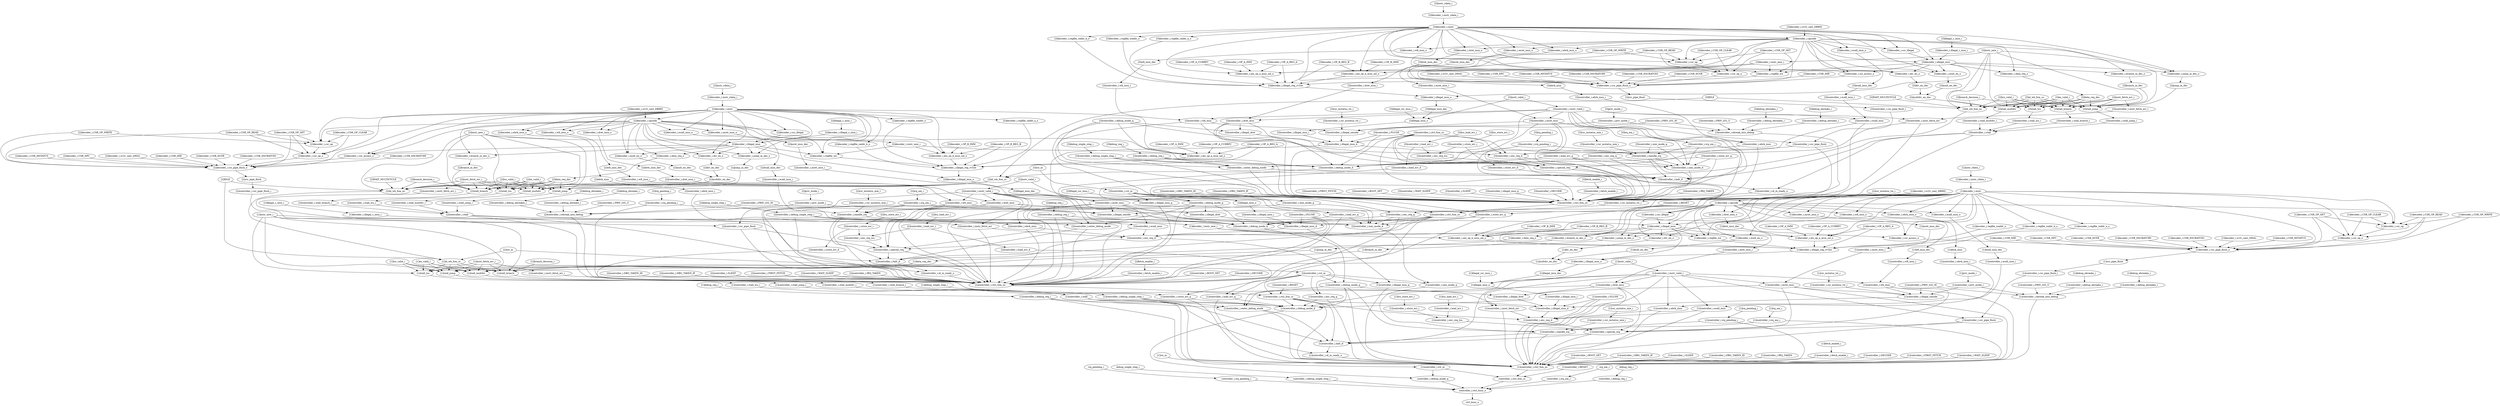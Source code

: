 strict digraph "" {
	"[1]decoder_i.regfile_waddr_o"	 [complexity=46,
		importance=0.169190388836,
		rank=0.00367805193121];
	"[1]decoder_i.illegal_reg_rv32e"	 [complexity=37,
		importance=0.167690454094,
		rank=0.00453217443497];
	"[1]decoder_i.regfile_waddr_o" -> "[1]decoder_i.illegal_reg_rv32e";
	"[3]lsu_valid_i"	 [complexity=32,
		importance=0.296740767967,
		rank=0.00927314899898];
	"[3]stall_branch"	 [complexity=28,
		importance=0.295470070223,
		rank=0.010552502508];
	"[3]lsu_valid_i" -> "[3]stall_branch";
	"[3]stall_jump"	 [complexity=28,
		importance=0.295244805277,
		rank=0.0105444573313];
	"[3]lsu_valid_i" -> "[3]stall_jump";
	"[3]stall_multdiv"	 [complexity=28,
		importance=0.295034670645,
		rank=0.010536952523];
	"[3]lsu_valid_i" -> "[3]stall_multdiv";
	"[3]stall_lsu"	 [complexity=28,
		importance=0.294453208009,
		rank=0.0105161860003];
	"[3]lsu_valid_i" -> "[3]stall_lsu";
	"[3]id_wb_fsm_ns"	 [complexity=27,
		importance=0.479127032879,
		rank=0.0177454456622];
	"[3]lsu_valid_i" -> "[3]id_wb_fsm_ns";
	"[2]ex_valid_i"	 [complexity=28,
		importance=0.237076176818,
		rank=0.00846700631492];
	"[2]stall_lsu"	 [complexity=24,
		importance=0.234788616859,
		rank=0.00978285903581];
	"[2]ex_valid_i" -> "[2]stall_lsu";
	"[2]stall_jump"	 [complexity=24,
		importance=0.235580214127,
		rank=0.00981584225531];
	"[2]ex_valid_i" -> "[2]stall_jump";
	"[2]id_wb_fsm_ns"	 [complexity=20,
		importance=0.301807620945,
		rank=0.0150903810472];
	"[2]ex_valid_i" -> "[2]id_wb_fsm_ns";
	"[2]stall_multdiv"	 [complexity=24,
		importance=0.235370079495,
		rank=0.00980708664564];
	"[2]ex_valid_i" -> "[2]stall_multdiv";
	"[2]stall_branch"	 [complexity=24,
		importance=0.235805479073,
		rank=0.00982522829471];
	"[2]ex_valid_i" -> "[2]stall_branch";
	"[2]controller_i.instr_valid_i"	 [complexity=15,
		importance=0.0195151831914,
		rank=0.00130101221276];
	"[2]controller_i.ecall_insn"	 [complexity=31,
		importance=0.235016763075,
		rank=0.00758118590565];
	"[2]controller_i.instr_valid_i" -> "[2]controller_i.ecall_insn";
	"[2]controller_i.mret_insn"	 [complexity=12,
		importance=0.0176452214099,
		rank=0.00147043511749];
	"[2]controller_i.instr_valid_i" -> "[2]controller_i.mret_insn";
	"[2]controller_i.instr_fetch_err"	 [complexity=31,
		importance=0.234474132412,
		rank=0.0075636816907];
	"[2]controller_i.instr_valid_i" -> "[2]controller_i.instr_fetch_err";
	"[2]controller_i.wfi_insn"	 [complexity=43,
		importance=0.244921489738,
		rank=0.00569584859856];
	"[2]controller_i.instr_valid_i" -> "[2]controller_i.wfi_insn";
	"[2]controller_i.ebrk_insn"	 [complexity=31,
		importance=0.235016763075,
		rank=0.00758118590565];
	"[2]controller_i.instr_valid_i" -> "[2]controller_i.ebrk_insn";
	"[2]controller_i.dret_insn"	 [complexity=12,
		importance=0.0176452214099,
		rank=0.00147043511749];
	"[2]controller_i.instr_valid_i" -> "[2]controller_i.dret_insn";
	"[2]controller_i.ctrl_fsm_ns"	 [complexity=10,
		importance=0.0665808703651,
		rank=0.00665808703651];
	"[2]controller_i.instr_valid_i" -> "[2]controller_i.ctrl_fsm_ns";
	"[2]controller_i.halt_if"	 [complexity=14,
		importance=0.0743988038657,
		rank=0.00531420027612];
	"[2]controller_i.instr_valid_i" -> "[2]controller_i.halt_if";
	"[2]controller_i.csr_pipe_flush"	 [complexity=24,
		importance=0.232438976023,
		rank=0.0096849573343];
	"[2]controller_i.instr_valid_i" -> "[2]controller_i.csr_pipe_flush";
	"[2]controller_i.enter_debug_mode"	 [complexity=19,
		importance=0.299331532804,
		rank=0.0157542912002];
	"[2]controller_i.instr_valid_i" -> "[2]controller_i.enter_debug_mode";
	"[3]fetch_enable_i"	 [complexity=15,
		importance=0.0902089909778,
		rank=0.00601393273185];
	"[3]controller_i.fetch_enable_i"	 [complexity=15,
		importance=0.0887130282874,
		rank=0.00591420188583];
	"[3]fetch_enable_i" -> "[3]controller_i.fetch_enable_i";
	"[2]csr_pipe_flush"	 [complexity=27,
		importance=0.24369728139,
		rank=0.00902582523667];
	"[2]controller_i.csr_pipe_flush_i"	 [complexity=27,
		importance=0.237189351158,
		rank=0.00878479078363];
	"[2]csr_pipe_flush" -> "[2]controller_i.csr_pipe_flush_i";
	"[3]decoder_i.CSR_DCSR"	 [complexity=43,
		importance=0.314882393527,
		rank=0.00732284636109];
	"[3]decoder_i.csr_pipe_flush_o"	 [complexity=31,
		importance=0.313386430836,
		rank=0.0101092397044];
	"[3]decoder_i.CSR_DCSR" -> "[3]decoder_i.csr_pipe_flush_o";
	"[1]controller_i.ebrk_insn_i"	 [complexity=27,
		importance=0.14897766534,
		rank=0.00551769130888];
	"[1]controller_i.ebrk_insn"	 [complexity=24,
		importance=0.146357057108,
		rank=0.00609821071284];
	"[1]controller_i.ebrk_insn_i" -> "[1]controller_i.ebrk_insn";
	"[2]controller_i.dret_insn_i"	 [complexity=15,
		importance=0.0202658296417,
		rank=0.00135105530945];
	"[2]controller_i.dret_insn_i" -> "[2]controller_i.dret_insn";
	"[2]controller_i.stall_jump_i"	 [complexity=24,
		importance=0.232968465106,
		rank=0.00970701937943];
	"[2]controller_i.stall"	 [complexity=19,
		importance=0.230166640172,
		rank=0.0121140336933];
	"[2]controller_i.stall_jump_i" -> "[2]controller_i.stall";
	"[2]controller_i.id_in_ready_o"	 [complexity=11,
		importance=0.069690175448,
		rank=0.00633547049527];
	"[2]controller_i.stall" -> "[2]controller_i.id_in_ready_o";
	"[2]controller_i.stall" -> "[2]controller_i.ctrl_fsm_ns";
	"[2]controller_i.stall" -> "[2]controller_i.halt_if";
	"[3]controller_i.FLUSH"	 [complexity=41,
		importance=0.29949407778,
		rank=0.00730473360438];
	"[3]controller_i.exc_req_d"	 [complexity=28,
		importance=0.291812750476,
		rank=0.0104218839456];
	"[3]controller_i.FLUSH" -> "[3]controller_i.exc_req_d";
	"[3]controller_i.illegal_insn_d"	 [complexity=35,
		importance=0.297998115089,
		rank=0.00851423185969];
	"[3]controller_i.FLUSH" -> "[3]controller_i.illegal_insn_d";
	"[3]controller_i.ctrl_fsm_ns"	 [complexity=14,
		importance=0.0864690674149,
		rank=0.00617636195821];
	"[3]controller_i.FLUSH" -> "[3]controller_i.ctrl_fsm_ns";
	"[2]controller_i.irq_nm_i"	 [complexity=25,
		importance=0.228787769617,
		rank=0.00915151078466];
	"[2]controller_i.handle_irq"	 [complexity=19,
		importance=0.226543808744,
		rank=0.011923358355];
	"[2]controller_i.irq_nm_i" -> "[2]controller_i.handle_irq";
	"[2]controller_i.nmi_mode_d"	 [complexity=20,
		importance=0.143038218243,
		rank=0.00715191091214];
	"[2]controller_i.irq_nm_i" -> "[2]controller_i.nmi_mode_d";
	"[2]controller_i.irq_nm_i" -> "[2]controller_i.ctrl_fsm_ns";
	"[2]instr_rdata_i"	 [complexity=21,
		importance=0.0320667805106,
		rank=0.00152698954813];
	"[2]decoder_i.instr_rdata_i"	 [complexity=21,
		importance=0.0305708178202,
		rank=0.00145575322953];
	"[2]instr_rdata_i" -> "[2]decoder_i.instr_rdata_i";
	"[1]controller_i.RESET"	 [complexity=3,
		importance=0.0218531689732,
		rank=0.00728438965774];
	"controller_i.ctrl_fsm_cs"	 [complexity=1,
		importance=0.0203572062828,
		rank=0.0203572062828];
	"[1]controller_i.RESET" -> "controller_i.ctrl_fsm_cs";
	"[2]debug_req_i"	 [complexity=13,
		importance=0.0332931588853,
		rank=0.00256101222194];
	"[2]controller_i.debug_req_i"	 [complexity=13,
		importance=0.0317971961948,
		rank=0.00244593816883];
	"[2]debug_req_i" -> "[2]controller_i.debug_req_i";
	"[3]decoder_i.alu_op_a_mux_sel_o"	 [complexity=57,
		importance=0.320117209015,
		rank=0.00561609138622];
	"[3]decoder_i.illegal_reg_rv32e"	 [complexity=48,
		importance=0.316014751211,
		rank=0.00658364065022];
	"[3]decoder_i.alu_op_a_mux_sel_o" -> "[3]decoder_i.illegal_reg_rv32e";
	"[1]rst_ni"	 [complexity=6,
		importance=0.0182114445807,
		rank=0.00303524076345];
	"[1]controller_i.rst_ni"	 [complexity=6,
		importance=0.0167154818903,
		rank=0.00278591364838];
	"[1]rst_ni" -> "[1]controller_i.rst_ni";
	"[2]controller_i.csr_mstatus_mie_i"	 [complexity=25,
		importance=0.228787769617,
		rank=0.00915151078466];
	"[2]controller_i.csr_mstatus_mie_i" -> "[2]controller_i.handle_irq";
	"[3]data_req_dec"	 [complexity=32,
		importance=0.59283946443,
		rank=0.0185262332634];
	"[3]data_req_dec" -> "[3]stall_branch";
	"[3]data_req_dec" -> "[3]stall_jump";
	"[3]data_req_dec" -> "[3]stall_multdiv";
	"[3]data_req_dec" -> "[3]stall_lsu";
	"[3]data_req_dec" -> "[3]id_wb_fsm_ns";
	"[1]jump_in_dec"	 [complexity=19,
		importance=0.149266584653,
		rank=0.00785613603437];
	"[1]stall_jump"	 [complexity=17,
		importance=0.14692050816,
		rank=0.00864238283296];
	"[1]jump_in_dec" -> "[1]stall_jump";
	"[3]controller_i.ebrk_insn_i"	 [complexity=38,
		importance=0.297301962457,
		rank=0.00782373585412];
	"[3]controller_i.ebrk_insn"	 [complexity=35,
		importance=0.294681354225,
		rank=0.00841946726356];
	"[3]controller_i.ebrk_insn_i" -> "[3]controller_i.ebrk_insn";
	"[1]csr_mstatus_tw_i"	 [complexity=36,
		importance=0.157133103585,
		rank=0.00436480843292];
	"[1]controller_i.csr_mstatus_tw_i"	 [complexity=36,
		importance=0.155637140895,
		rank=0.00432325391374];
	"[1]csr_mstatus_tw_i" -> "[1]controller_i.csr_mstatus_tw_i";
	"[3]controller_i.csr_mstatus_tw_i"	 [complexity=47,
		importance=0.303961438011,
		rank=0.00646726463854];
	"[3]controller_i.illegal_umode"	 [complexity=41,
		importance=0.301717477139,
		rank=0.00735896285705];
	"[3]controller_i.csr_mstatus_tw_i" -> "[3]controller_i.illegal_umode";
	"[2]fetch_enable_i"	 [complexity=11,
		importance=0.0703207939279,
		rank=0.006392799448];
	"[2]controller_i.fetch_enable_i"	 [complexity=11,
		importance=0.0688248312375,
		rank=0.00625680283977];
	"[2]fetch_enable_i" -> "[2]controller_i.fetch_enable_i";
	"[2]csr_mstatus_mie_i"	 [complexity=25,
		importance=0.230283732307,
		rank=0.00921134929228];
	"[2]csr_mstatus_mie_i" -> "[2]controller_i.csr_mstatus_mie_i";
	"[3]controller_i.illegal_insn_i"	 [complexity=41,
		importance=0.301356201998,
		rank=0.00735015126824];
	"[3]controller_i.illegal_insn_i" -> "[3]controller_i.illegal_insn_d";
	"[3]illegal_insn_o"	 [complexity=41,
		importance=0.305082317624,
		rank=0.00744103213716];
	"[3]illegal_insn_o" -> "[3]controller_i.illegal_insn_i";
	"[3]controller_i.dret_insn_i"	 [complexity=19,
		importance=0.0252378789042,
		rank=0.00132830941601];
	"[3]controller_i.dret_insn"	 [complexity=16,
		importance=0.0226172706724,
		rank=0.00141357941703];
	"[3]controller_i.dret_insn_i" -> "[3]controller_i.dret_insn";
	"[2]illegal_csr_insn_i"	 [complexity=41,
		importance=0.246913689164,
		rank=0.00602228510157];
	"[2]illegal_insn_o"	 [complexity=37,
		importance=0.245417726474,
		rank=0.00663291152633];
	"[2]illegal_csr_insn_i" -> "[2]illegal_insn_o";
	"[1]controller_i.BOOT_SET"	 [complexity=5,
		importance=0.0385235977331,
		rank=0.00770471954662];
	"[1]controller_i.ctrl_fsm_ns"	 [complexity=3,
		importance=0.0370276350427,
		rank=0.0123425450142];
	"[1]controller_i.BOOT_SET" -> "[1]controller_i.ctrl_fsm_ns";
	"[3]decoder_i.CSR_DSCRATCH0"	 [complexity=43,
		importance=0.314882393527,
		rank=0.00732284636109];
	"[3]decoder_i.CSR_DSCRATCH0" -> "[3]decoder_i.csr_pipe_flush_o";
	"[3]decoder_i.CSR_DSCRATCH1"	 [complexity=43,
		importance=0.314882393527,
		rank=0.00732284636109];
	"[3]decoder_i.CSR_DSCRATCH1" -> "[3]decoder_i.csr_pipe_flush_o";
	"[3]dret_insn_dec"	 [complexity=19,
		importance=0.0274872531586,
		rank=0.00144669753466];
	"[3]dret_insn_dec" -> "[3]controller_i.dret_insn_i";
	"[1]decoder_i.dret_insn_o"	 [complexity=11,
		importance=0.0190499432825,
		rank=0.00173181302568];
	"[1]dret_insn_dec"	 [complexity=11,
		importance=0.0175431546336,
		rank=0.00159483223942];
	"[1]decoder_i.dret_insn_o" -> "[1]dret_insn_dec";
	"[2]controller_i.handle_irq" -> "[2]controller_i.nmi_mode_d";
	"[2]controller_i.handle_irq" -> "[2]controller_i.ctrl_fsm_ns";
	"[2]controller_i.handle_irq" -> "[2]controller_i.halt_if";
	"[1]id_wb_fsm_cs"	 [complexity=18,
		importance=0.297784769196,
		rank=0.0165435982887];
	"[1]stall_lsu"	 [complexity=17,
		importance=0.146128910892,
		rank=0.00859581828778];
	"[1]id_wb_fsm_cs" -> "[1]stall_lsu";
	"[1]stall_multdiv"	 [complexity=17,
		importance=0.146710373528,
		rank=0.00863002197225];
	"[1]id_wb_fsm_cs" -> "[1]stall_multdiv";
	"[1]id_wb_fsm_cs" -> "[1]stall_jump";
	"[1]stall_branch"	 [complexity=17,
		importance=0.147145773106,
		rank=0.00865563371212];
	"[1]id_wb_fsm_cs" -> "[1]stall_branch";
	"[3]controller_i.wfi_insn"	 [complexity=47,
		importance=0.304586080888,
		rank=0.0064805549125];
	"[3]controller_i.special_req"	 [complexity=21,
		importance=0.288169564719,
		rank=0.0137223602247];
	"[3]controller_i.wfi_insn" -> "[3]controller_i.special_req";
	"[3]controller_i.wfi_insn" -> "[3]controller_i.illegal_umode";
	"[3]controller_i.wfi_insn" -> "[3]controller_i.ctrl_fsm_ns";
	"[2]controller_i.BOOT_SET"	 [complexity=12,
		importance=0.0680768330555,
		rank=0.00567306942129];
	"[2]controller_i.BOOT_SET" -> "[2]controller_i.ctrl_fsm_ns";
	"[3]instr_valid_i"	 [complexity=19,
		importance=0.0259831951443,
		rank=0.00136753658654];
	"[3]instr_valid_i" -> "[3]illegal_insn_o";
	"[3]controller_i.instr_valid_i"	 [complexity=19,
		importance=0.0244872324539,
		rank=0.0012888017081];
	"[3]instr_valid_i" -> "[3]controller_i.instr_valid_i";
	"[3]controller_i.IRQ_TAKEN"	 [complexity=20,
		importance=0.260903164935,
		rank=0.0130451582468];
	"[3]controller_i.IRQ_TAKEN" -> "[3]controller_i.ctrl_fsm_ns";
	"[1]controller_i.PRIV_LVL_U"	 [complexity=12,
		importance=0.04363474568,
		rank=0.00363622880666];
	"[1]controller_i.ebreak_into_debug"	 [complexity=5,
		importance=0.0421387829895,
		rank=0.00842775659791];
	"[1]controller_i.PRIV_LVL_U" -> "[1]controller_i.ebreak_into_debug";
	"[1]controller_i.PRIV_LVL_M"	 [complexity=12,
		importance=0.04363474568,
		rank=0.00363622880666];
	"[1]controller_i.illegal_umode"	 [complexity=30,
		importance=0.153393180022,
		rank=0.00511310600074];
	"[1]controller_i.PRIV_LVL_M" -> "[1]controller_i.illegal_umode";
	"[1]controller_i.PRIV_LVL_M" -> "[1]controller_i.ebreak_into_debug";
	"[3]decoder_i.regfile_waddr_o"	 [complexity=57,
		importance=0.317514685952,
		rank=0.00557043308688];
	"[3]decoder_i.regfile_waddr_o" -> "[3]decoder_i.illegal_reg_rv32e";
	"[3]branch_decision_i"	 [complexity=30,
		importance=0.296966032913,
		rank=0.00989886776377];
	"[3]branch_decision_i" -> "[3]stall_branch";
	"[3]branch_decision_i" -> "[3]id_wb_fsm_ns";
	"[1]controller_i.illegal_insn_d"	 [complexity=24,
		importance=0.149673817973,
		rank=0.00623640908219];
	"[1]controller_i.illegal_umode" -> "[1]controller_i.illegal_insn_d";
	"[1]decoder_i.CSR_DSCRATCH0"	 [complexity=32,
		importance=0.16655809641,
		rank=0.00520494051281];
	"[1]decoder_i.csr_pipe_flush_o"	 [complexity=20,
		importance=0.16506213372,
		rank=0.00825310668598];
	"[1]decoder_i.CSR_DSCRATCH0" -> "[1]decoder_i.csr_pipe_flush_o";
	"[1]decoder_i.CSR_DSCRATCH1"	 [complexity=32,
		importance=0.16655809641,
		rank=0.00520494051281];
	"[1]decoder_i.CSR_DSCRATCH1" -> "[1]decoder_i.csr_pipe_flush_o";
	"[3]controller_i.DBG_TAKEN_ID"	 [complexity=16,
		importance=0.0879650301053,
		rank=0.00549781438158];
	"[3]controller_i.DBG_TAKEN_ID" -> "[3]controller_i.ctrl_fsm_ns";
	"[3]controller_i.DBG_TAKEN_IF"	 [complexity=20,
		importance=0.260903164935,
		rank=0.0130451582468];
	"[3]controller_i.DBG_TAKEN_IF" -> "[3]controller_i.ctrl_fsm_ns";
	"[2]controller_i.exc_req_d"	 [complexity=24,
		importance=0.232148159326,
		rank=0.00967283997193];
	"[1]controller_i.exc_req_q"	 [complexity=10,
		importance=0.0123244768333,
		rank=0.00123244768333];
	"[2]controller_i.exc_req_d" -> "[1]controller_i.exc_req_q";
	"[2]controller_i.special_req"	 [complexity=17,
		importance=0.228504973569,
		rank=0.0134414690335];
	"[2]controller_i.exc_req_d" -> "[2]controller_i.special_req";
	"[3]decoder_i.wfi_insn_o"	 [complexity=50,
		importance=0.310962852023,
		rank=0.00621925704045];
	"[3]wfi_insn_dec"	 [complexity=50,
		importance=0.309456063374,
		rank=0.00618912126748];
	"[3]decoder_i.wfi_insn_o" -> "[3]wfi_insn_dec";
	"[1]div_en_dec"	 [complexity=22,
		importance=0.151753877743,
		rank=0.00689790353379];
	"[1]multdiv_en_dec"	 [complexity=19,
		importance=0.14938883444,
		rank=0.0078625702337];
	"[1]div_en_dec" -> "[1]multdiv_en_dec";
	"[3]controller_i.csr_pipe_flush"	 [complexity=28,
		importance=0.292103567173,
		rank=0.0104322702562];
	"[3]controller_i.csr_pipe_flush" -> "[3]controller_i.special_req";
	"[3]controller_i.csr_pipe_flush" -> "[3]controller_i.ctrl_fsm_ns";
	"[1]branch_in_dec"	 [complexity=19,
		importance=0.149494186077,
		rank=0.00786811505667];
	"[1]branch_in_dec" -> "[1]stall_branch";
	"[2]div_en_dec"	 [complexity=29,
		importance=0.24041358371,
		rank=0.00829012357622];
	"[2]multdiv_en_dec"	 [complexity=26,
		importance=0.238048540407,
		rank=0.00915571309259];
	"[2]div_en_dec" -> "[2]multdiv_en_dec";
	"[3]rst_ni"	 [complexity=14,
		importance=0.0380996416306,
		rank=0.00272140297361];
	"[2]id_wb_fsm_cs"	 [complexity=25,
		importance=0.47510418113,
		rank=0.0190041672452];
	"[3]rst_ni" -> "[2]id_wb_fsm_cs";
	"[3]controller_i.rst_ni"	 [complexity=14,
		importance=0.0366036789402,
		rank=0.00261454849573];
	"[3]rst_ni" -> "[3]controller_i.rst_ni";
	"[1]controller_i.exc_req_q" -> "[1]controller_i.ctrl_fsm_ns";
	"[1]controller_i.debug_mode_d"	 [complexity=7,
		importance=0.00980456839872,
		rank=0.00140065262839];
	"[1]controller_i.exc_req_q" -> "[1]controller_i.debug_mode_d";
	"[2]controller_i.ecall_insn" -> "[2]controller_i.exc_req_d";
	"[2]controller_i.ecall_insn" -> "[2]controller_i.ctrl_fsm_ns";
	"[1]decoder_i.div_en_o"	 [complexity=22,
		importance=0.15349195596,
		rank=0.00697690708911];
	"[1]decoder_i.div_en_o" -> "[1]div_en_dec";
	"[2]controller_i.ecall_insn_i"	 [complexity=34,
		importance=0.237637371307,
		rank=0.0069893344502];
	"[2]controller_i.ecall_insn_i" -> "[2]controller_i.ecall_insn";
	irq_pending_i	 [complexity=5,
		importance=0.00857244269915,
		rank=0.00171448853983];
	"controller_i.irq_pending_i"	 [complexity=5,
		importance=0.00707648000871,
		rank=0.00141529600174];
	irq_pending_i -> "controller_i.irq_pending_i";
	debug_single_step_i	 [complexity=5,
		importance=0.00857244269915,
		rank=0.00171448853983];
	"controller_i.debug_single_step_i"	 [complexity=5,
		importance=0.00707648000871,
		rank=0.00141529600174];
	debug_single_step_i -> "controller_i.debug_single_step_i";
	"[2]controller_i.debug_mode_d"	 [complexity=11,
		importance=0.0147766176612,
		rank=0.00134332887829];
	"[2]controller_i.mret_insn" -> "[2]controller_i.debug_mode_d";
	"[2]controller_i.mret_insn" -> "[2]controller_i.special_req";
	"[2]controller_i.illegal_umode"	 [complexity=37,
		importance=0.242052885989,
		rank=0.0065419698916];
	"[2]controller_i.mret_insn" -> "[2]controller_i.illegal_umode";
	"[2]controller_i.mret_insn" -> "[2]controller_i.nmi_mode_d";
	"[2]controller_i.mret_insn" -> "[2]controller_i.ctrl_fsm_ns";
	"[3]controller_i.stall_lsu_i"	 [complexity=28,
		importance=0.292369219702,
		rank=0.0104417578465];
	"[3]controller_i.stall"	 [complexity=23,
		importance=0.289831231321,
		rank=0.0126013578835];
	"[3]controller_i.stall_lsu_i" -> "[3]controller_i.stall";
	"[3]decoder_i.csr_op_o"	 [complexity=39,
		importance=1.57053640609,
		rank=0.0402701642588];
	"[3]decoder_i.csr_op_o" -> "[3]decoder_i.csr_pipe_flush_o";
	"[1]decoder_i.alu_op_a_mux_sel_o"	 [complexity=46,
		importance=0.171792911898,
		rank=0.00373462851952];
	"[1]decoder_i.alu_op_a_mux_sel_o" -> "[1]decoder_i.illegal_reg_rv32e";
	"[1]controller_i.load_err_q"	 [complexity=10,
		importance=0.012395788392,
		rank=0.0012395788392];
	"[1]controller_i.load_err_q" -> "[1]controller_i.ctrl_fsm_ns";
	"[1]controller_i.load_err_q" -> "[1]controller_i.debug_mode_d";
	"[2]decoder_i.CSR_MSTATUS"	 [complexity=33,
		importance=0.255217802377,
		rank=0.00773387279931];
	"[2]decoder_i.csr_pipe_flush_o"	 [complexity=27,
		importance=0.253721839687,
		rank=0.00939710517358];
	"[2]decoder_i.CSR_MSTATUS" -> "[2]decoder_i.csr_pipe_flush_o";
	"[1]controller_i.load_err_i"	 [complexity=20,
		importance=0.144239644802,
		rank=0.00721198224011];
	"[1]controller_i.exc_req_lsu"	 [complexity=17,
		importance=0.142369683021,
		rank=0.00837468723652];
	"[1]controller_i.load_err_i" -> "[1]controller_i.exc_req_lsu";
	"[1]ecall_insn_dec"	 [complexity=27,
		importance=0.151227039594,
		rank=0.00560100146645];
	"[1]controller_i.ecall_insn_i"	 [complexity=27,
		importance=0.14897766534,
		rank=0.00551769130888];
	"[1]ecall_insn_dec" -> "[1]controller_i.ecall_insn_i";
	"[1]controller_i.DBG_TAKEN_IF"	 [complexity=9,
		importance=0.112578867818,
		rank=0.0125087630909];
	"[1]controller_i.DBG_TAKEN_IF" -> "[1]controller_i.ctrl_fsm_ns";
	"[3]controller_i.exc_req_lsu"	 [complexity=28,
		importance=0.290693980137,
		rank=0.0103819278621];
	"[3]controller_i.exc_req_lsu" -> "[3]controller_i.special_req";
	"[1]decoder_i.opcode"	 [complexity=12,
		importance=0.0212978762062,
		rank=0.00177482301718];
	"[1]decoder_i.opcode" -> "[1]decoder_i.dret_insn_o";
	"[1]decoder_i.opcode" -> "[1]decoder_i.div_en_o";
	"[1]decoder_i.opcode" -> "[1]decoder_i.alu_op_a_mux_sel_o";
	"[1]decoder_i.csr_access_o"	 [complexity=28,
		importance=0.49690641078,
		rank=0.0177466575279];
	"[1]decoder_i.opcode" -> "[1]decoder_i.csr_access_o";
	"[1]decoder_i.data_req_o"	 [complexity=21,
		importance=0.297898574934,
		rank=0.0141856464255];
	"[1]decoder_i.opcode" -> "[1]decoder_i.data_req_o";
	"[1]decoder_i.csr_illegal"	 [complexity=22,
		importance=0.15613207313,
		rank=0.00709691241498];
	"[1]decoder_i.opcode" -> "[1]decoder_i.csr_illegal";
	"[1]decoder_i.ecall_insn_o"	 [complexity=27,
		importance=0.152733828243,
		rank=0.00565680845345];
	"[1]decoder_i.opcode" -> "[1]decoder_i.ecall_insn_o";
	"[1]decoder_i.illegal_insn"	 [complexity=20,
		importance=0.154625284481,
		rank=0.00773126422404];
	"[1]decoder_i.opcode" -> "[1]decoder_i.illegal_insn";
	"[1]decoder_i.mult_en_o"	 [complexity=22,
		importance=0.15349195596,
		rank=0.00697690708911];
	"[1]decoder_i.opcode" -> "[1]decoder_i.mult_en_o";
	"[1]decoder_i.ebrk_insn_o"	 [complexity=27,
		importance=0.152733828243,
		rank=0.00565680845345];
	"[1]decoder_i.opcode" -> "[1]decoder_i.ebrk_insn_o";
	"[1]decoder_i.csr_op"	 [complexity=35,
		importance=2.48933286618,
		rank=0.0711237961766];
	"[1]decoder_i.opcode" -> "[1]decoder_i.csr_op";
	"[1]decoder_i.regfile_we"	 [complexity=46,
		importance=0.169673156013,
		rank=0.00368854686985];
	"[1]decoder_i.opcode" -> "[1]decoder_i.regfile_we";
	"[1]decoder_i.alu_op_b_mux_sel_o"	 [complexity=46,
		importance=0.171054300785,
		rank=0.00371857175619];
	"[1]decoder_i.opcode" -> "[1]decoder_i.alu_op_b_mux_sel_o";
	"[1]decoder_i.branch_in_dec_o"	 [complexity=19,
		importance=0.151199008959,
		rank=0.00795784257677];
	"[1]decoder_i.opcode" -> "[1]decoder_i.branch_in_dec_o";
	"[1]decoder_i.jump_in_dec_o"	 [complexity=19,
		importance=0.150966734018,
		rank=0.00794561757992];
	"[1]decoder_i.opcode" -> "[1]decoder_i.jump_in_dec_o";
	"[1]decoder_i.wfi_insn_o"	 [complexity=39,
		importance=0.162638554906,
		rank=0.00417021935656];
	"[1]decoder_i.opcode" -> "[1]decoder_i.wfi_insn_o";
	"[1]decoder_i.mret_insn_o"	 [complexity=11,
		importance=0.0190499432825,
		rank=0.00173181302568];
	"[1]decoder_i.opcode" -> "[1]decoder_i.mret_insn_o";
	"[1]decoder_i.OP_B_REG_B"	 [complexity=52,
		importance=3.76469057996,
		rank=0.0723978957684];
	"[1]decoder_i.OP_B_REG_B" -> "[1]decoder_i.illegal_reg_rv32e";
	"[1]decoder_i.OP_B_REG_B" -> "[1]decoder_i.alu_op_b_mux_sel_o";
	"[3]decoder_i.OP_A_CURRPC"	 [complexity=69,
		importance=1.92219921678,
		rank=0.0278579596635];
	"[3]decoder_i.OP_A_CURRPC" -> "[3]decoder_i.alu_op_a_mux_sel_o";
	"[2]decoder_i.regfile_raddr_b_o"	 [complexity=53,
		importance=0.257850094803,
		rank=0.00486509612836];
	"[2]decoder_i.illegal_reg_rv32e"	 [complexity=44,
		importance=0.256350160061,
		rank=0.00582614000139];
	"[2]decoder_i.regfile_raddr_b_o" -> "[2]decoder_i.illegal_reg_rv32e";
	"[1]controller_i.rst_ni" -> "controller_i.ctrl_fsm_cs";
	"controller_i.debug_mode_q"	 [complexity=5,
		importance=0.00756300971355,
		rank=0.00151260194271];
	"[1]controller_i.rst_ni" -> "controller_i.debug_mode_q";
	"[1]controller_i.enter_debug_mode"	 [complexity=12,
		importance=0.181118591515,
		rank=0.0150932159595];
	"[1]controller_i.halt_if"	 [complexity=7,
		importance=0.0448455685433,
		rank=0.00640650979191];
	"[1]controller_i.enter_debug_mode" -> "[1]controller_i.halt_if";
	"[1]controller_i.enter_debug_mode" -> "[1]controller_i.ctrl_fsm_ns";
	"[1]controller_i.csr_pipe_flush"	 [complexity=17,
		importance=0.143779270056,
		rank=0.00845760412095];
	"[1]controller_i.csr_pipe_flush" -> "[1]controller_i.ctrl_fsm_ns";
	"[1]controller_i.special_req"	 [complexity=10,
		importance=0.139845267602,
		rank=0.0139845267602];
	"[1]controller_i.csr_pipe_flush" -> "[1]controller_i.special_req";
	"[3]csr_mstatus_tw_i"	 [complexity=47,
		importance=0.305457400702,
		rank=0.00649909363195];
	"[3]csr_mstatus_tw_i" -> "[3]controller_i.csr_mstatus_tw_i";
	"[1]controller_i.debug_mode_q"	 [complexity=9,
		importance=0.012535058976,
		rank=0.00139278433067];
	"[2]controller_i.debug_mode_d" -> "[1]controller_i.debug_mode_q";
	"[1]decoder_i.sv2v_cast_290A1"	 [complexity=38,
		importance=0.991868765008,
		rank=0.0261018096055];
	"[1]decoder_i.sv2v_cast_290A1" -> "[1]decoder_i.csr_pipe_flush_o";
	"[3]decoder_i.regfile_raddr_a_o"	 [complexity=57,
		importance=0.317514685952,
		rank=0.00557043308688];
	"[3]decoder_i.regfile_raddr_a_o" -> "[3]decoder_i.illegal_reg_rv32e";
	"[2]instr_valid_i"	 [complexity=15,
		importance=0.0210111458818,
		rank=0.00140074305879];
	"[2]instr_valid_i" -> "[2]controller_i.instr_valid_i";
	"[2]instr_valid_i" -> "[2]illegal_insn_o";
	"[1]csr_pipe_flush"	 [complexity=20,
		importance=0.155037575423,
		rank=0.00775187877115];
	"[1]controller_i.csr_pipe_flush_i"	 [complexity=20,
		importance=0.148529645191,
		rank=0.00742648225955];
	"[1]csr_pipe_flush" -> "[1]controller_i.csr_pipe_flush_i";
	"[1]decoder_i.OP_A_REG_A"	 [complexity=64,
		importance=8.0757628219,
		rank=0.126183794092];
	"[1]decoder_i.OP_A_REG_A" -> "[1]decoder_i.alu_op_a_mux_sel_o";
	"[1]decoder_i.OP_A_REG_A" -> "[1]decoder_i.illegal_reg_rv32e";
	"[2]controller_i.debug_mode_q"	 [complexity=13,
		importance=0.0175071082385,
		rank=0.00134670063373];
	"[2]controller_i.debug_mode_q" -> "[2]controller_i.handle_irq";
	"[2]controller_i.debug_mode_q" -> "[2]controller_i.debug_mode_d";
	"[2]controller_i.debug_mode_q" -> "[2]controller_i.ctrl_fsm_ns";
	"[2]controller_i.illegal_dret"	 [complexity=37,
		importance=0.240084610794,
		rank=0.00648877326469];
	"[2]controller_i.debug_mode_q" -> "[2]controller_i.illegal_dret";
	"[2]controller_i.debug_mode_q" -> "[2]controller_i.enter_debug_mode";
	"[2]dret_insn_dec"	 [complexity=15,
		importance=0.0225152038961,
		rank=0.00150101359307];
	"[2]dret_insn_dec" -> "[2]controller_i.dret_insn_i";
	"[3]mult_en_dec"	 [complexity=33,
		importance=0.30007817486,
		rank=0.00909327802606];
	"[3]multdiv_en_dec"	 [complexity=30,
		importance=0.297713131557,
		rank=0.0099237710519];
	"[3]mult_en_dec" -> "[3]multdiv_en_dec";
	"[1]ebrk_insn"	 [complexity=27,
		importance=0.151227039594,
		rank=0.00560100146645];
	"[1]ebrk_insn" -> "[1]controller_i.ebrk_insn_i";
	"[2]csr_mstatus_tw_i"	 [complexity=43,
		importance=0.245792809552,
		rank=0.00571611185005];
	"[2]controller_i.csr_mstatus_tw_i"	 [complexity=43,
		importance=0.244296846862,
		rank=0.00568132202004];
	"[2]csr_mstatus_tw_i" -> "[2]controller_i.csr_mstatus_tw_i";
	"controller_i.irq_nm_i"	 [complexity=5,
		importance=0.00707648000871,
		rank=0.00141529600174];
	"controller_i.ctrl_busy_o"	 [complexity=0,
		importance=0.00483251913625,
		rank=0.0];
	"controller_i.irq_nm_i" -> "controller_i.ctrl_busy_o";
	"[2]controller_i.RESET"	 [complexity=10,
		importance=0.0514064042956,
		rank=0.00514064042956];
	"[1]controller_i.ctrl_fsm_cs"	 [complexity=8,
		importance=0.0499104416052,
		rank=0.00623880520064];
	"[2]controller_i.RESET" -> "[1]controller_i.ctrl_fsm_cs";
	"[1]controller_i.instr_fetch_err"	 [complexity=24,
		importance=0.145814426445,
		rank=0.00607560110186];
	"[1]controller_i.instr_fetch_err" -> "[1]controller_i.ctrl_fsm_ns";
	"[1]controller_i.exc_req_d"	 [complexity=17,
		importance=0.143488453359,
		rank=0.00844049725643];
	"[1]controller_i.instr_fetch_err" -> "[1]controller_i.exc_req_d";
	"[3]decoder_i.illegal_insn_o"	 [complexity=45,
		importance=0.310983580495,
		rank=0.00691074623323];
	"[3]illegal_insn_dec"	 [complexity=45,
		importance=0.30804688485,
		rank=0.00684548633];
	"[3]decoder_i.illegal_insn_o" -> "[3]illegal_insn_dec";
	"[3]controller_i.debug_single_step_i"	 [complexity=17,
		importance=0.0417412947198,
		rank=0.00245537027763];
	"[3]controller_i.enter_debug_mode"	 [complexity=23,
		importance=0.378884321003,
		rank=0.016473231348];
	"[3]controller_i.debug_single_step_i" -> "[3]controller_i.enter_debug_mode";
	"[3]controller_i.debug_mode_d"	 [complexity=15,
		importance=0.0197486669236,
		rank=0.00131657779491];
	"[3]controller_i.debug_single_step_i" -> "[3]controller_i.debug_mode_d";
	"[3]controller_i.debug_single_step_i" -> "[3]controller_i.ctrl_fsm_ns";
	"[2]decoder_i.OP_B_IMM"	 [complexity=83,
		importance=10.130342226,
		rank=0.122052315976];
	"[2]decoder_i.alu_op_b_mux_sel_o"	 [complexity=53,
		importance=0.259714006752,
		rank=0.00490026427834];
	"[2]decoder_i.OP_B_IMM" -> "[2]decoder_i.alu_op_b_mux_sel_o";
	"[2]decoder_i.CSR_DPC"	 [complexity=39,
		importance=0.255217802377,
		rank=0.0065440462148];
	"[2]decoder_i.CSR_DPC" -> "[2]decoder_i.csr_pipe_flush_o";
	"[2]controller_i.illegal_insn_i"	 [complexity=37,
		importance=0.241691610848,
		rank=0.0065322056986];
	"[2]illegal_insn_o" -> "[2]controller_i.illegal_insn_i";
	"[3]decoder_i.instr_rdata_i"	 [complexity=25,
		importance=0.0355428670827,
		rank=0.00142171468331];
	"[3]decoder_i.instr"	 [complexity=23,
		importance=0.0336729053012,
		rank=0.00146403936092];
	"[3]decoder_i.instr_rdata_i" -> "[3]decoder_i.instr";
	"[3]controller_i.irq_nm_i"	 [complexity=29,
		importance=0.288452360766,
		rank=0.00994663312987];
	"[3]controller_i.nmi_mode_d"	 [complexity=27,
		importance=0.23169792421,
		rank=0.00858140460037];
	"[3]controller_i.irq_nm_i" -> "[3]controller_i.nmi_mode_d";
	"[3]controller_i.handle_irq"	 [complexity=23,
		importance=0.286208399894,
		rank=0.0124438434736];
	"[3]controller_i.irq_nm_i" -> "[3]controller_i.handle_irq";
	"[3]controller_i.irq_nm_i" -> "[3]controller_i.ctrl_fsm_ns";
	"[3]controller_i.stall_branch_i"	 [complexity=28,
		importance=0.292708136875,
		rank=0.0104538620313];
	"[3]controller_i.stall_branch_i" -> "[3]controller_i.stall";
	"[1]controller_i.debug_single_step_i"	 [complexity=9,
		importance=0.0218530976699,
		rank=0.00242812196332];
	"[1]controller_i.debug_single_step_i" -> "[1]controller_i.enter_debug_mode";
	"[1]controller_i.debug_single_step_i" -> "[1]controller_i.ctrl_fsm_ns";
	"[1]controller_i.debug_single_step_i" -> "[1]controller_i.debug_mode_d";
	"[3]decoder_i.mult_en_o"	 [complexity=33,
		importance=0.301816253077,
		rank=0.00914594706294];
	"[3]decoder_i.mult_en_o" -> "[3]mult_en_dec";
	"[2]controller_i.DECODE"	 [complexity=20,
		importance=0.667304666341,
		rank=0.033365233317];
	"[2]controller_i.DECODE" -> "[2]controller_i.ctrl_fsm_ns";
	"[2]controller_i.nmi_mode_q"	 [complexity=25,
		importance=0.229334880706,
		rank=0.00917339522824];
	"[3]controller_i.nmi_mode_d" -> "[2]controller_i.nmi_mode_q";
	"[2]controller_i.instr_fetch_err" -> "[2]controller_i.exc_req_d";
	"[2]controller_i.instr_fetch_err" -> "[2]controller_i.ctrl_fsm_ns";
	"[3]controller_i.nmi_mode_q"	 [complexity=29,
		importance=0.288999471856,
		rank=0.0099654990295];
	"[3]controller_i.nmi_mode_q" -> "[3]controller_i.nmi_mode_d";
	"[3]controller_i.nmi_mode_q" -> "[3]controller_i.handle_irq";
	"[1]controller_i.wfi_insn_i"	 [complexity=39,
		importance=0.158882392003,
		rank=0.00407390748725];
	"[1]controller_i.wfi_insn"	 [complexity=36,
		importance=0.156261783771,
		rank=0.00434060510475];
	"[1]controller_i.wfi_insn_i" -> "[1]controller_i.wfi_insn";
	"[2]decoder_i.mult_en_o"	 [complexity=29,
		importance=0.242151661927,
		rank=0.00835005730784];
	"[2]mult_en_dec"	 [complexity=29,
		importance=0.24041358371,
		rank=0.00829012357622];
	"[2]decoder_i.mult_en_o" -> "[2]mult_en_dec";
	"[1]controller_i.irq_pending_i"	 [complexity=18,
		importance=0.14012806365,
		rank=0.00778489242497];
	"[1]controller_i.irq_pending_i" -> "[1]controller_i.ctrl_fsm_ns";
	"[1]controller_i.handle_irq"	 [complexity=12,
		importance=0.137884102777,
		rank=0.0114903418981];
	"[1]controller_i.irq_pending_i" -> "[1]controller_i.handle_irq";
	"[1]lsu_store_err_i"	 [complexity=20,
		importance=0.146109606584,
		rank=0.00730548032918];
	"[1]controller_i.store_err_i"	 [complexity=20,
		importance=0.144613643893,
		rank=0.00723068219466];
	"[1]lsu_store_err_i" -> "[1]controller_i.store_err_i";
	"[3]div_en_dec"	 [complexity=33,
		importance=0.30007817486,
		rank=0.00909327802606];
	"[3]div_en_dec" -> "[3]multdiv_en_dec";
	"[2]decoder_i.illegal_insn_o"	 [complexity=41,
		importance=0.251318989346,
		rank=0.00612973144745];
	"[2]decoder_i.illegal_reg_rv32e" -> "[2]decoder_i.illegal_insn_o";
	"[3]irq_nm_i"	 [complexity=29,
		importance=0.289948323457,
		rank=0.00999821805023];
	"[3]irq_nm_i" -> "[3]controller_i.irq_nm_i";
	"[2]illegal_insn_dec"	 [complexity=41,
		importance=0.2483822937,
		rank=0.0060581047244];
	"[2]illegal_insn_dec" -> "[2]illegal_insn_o";
	"[3]decoder_i.CSR_MIE"	 [complexity=37,
		importance=0.314882393527,
		rank=0.00851033496018];
	"[3]decoder_i.CSR_MIE" -> "[3]decoder_i.csr_pipe_flush_o";
	"[2]decoder_i.jump_in_dec_o"	 [complexity=26,
		importance=0.239626439986,
		rank=0.00921640153791];
	"[2]jump_in_dec"	 [complexity=26,
		importance=0.23792629062,
		rank=0.0091510111777];
	"[2]decoder_i.jump_in_dec_o" -> "[2]jump_in_dec";
	"[1]controller_i.SLEEP"	 [complexity=5,
		importance=0.0385235977331,
		rank=0.00770471954662];
	"[1]controller_i.SLEEP" -> "[1]controller_i.ctrl_fsm_ns";
	"[3]decoder_i.CSR_OP_WRITE"	 [complexity=48,
		importance=4.71569328562,
		rank=0.0982436101171];
	"[3]decoder_i.csr_op"	 [complexity=46,
		importance=4.71419732293,
		rank=0.102482550498];
	"[3]decoder_i.CSR_OP_WRITE" -> "[3]decoder_i.csr_op";
	"[3]decoder_i.CSR_OP_WRITE" -> "[3]decoder_i.csr_pipe_flush_o";
	"controller_i.debug_req_i"	 [complexity=5,
		importance=0.00707648000871,
		rank=0.00141529600174];
	"controller_i.debug_req_i" -> "controller_i.ctrl_busy_o";
	"[1]debug_req_i"	 [complexity=9,
		importance=0.0233490603603,
		rank=0.00259434004004];
	"[1]controller_i.debug_req_i"	 [complexity=9,
		importance=0.0218530976699,
		rank=0.00242812196332];
	"[1]debug_req_i" -> "[1]controller_i.debug_req_i";
	"[3]controller_i.instr_fetch_err"	 [complexity=35,
		importance=0.294138723561,
		rank=0.00840396353032];
	"[3]controller_i.instr_fetch_err" -> "[3]controller_i.exc_req_d";
	"[3]controller_i.instr_fetch_err" -> "[3]controller_i.ctrl_fsm_ns";
	"[1]instr_rdata_i"	 [complexity=17,
		importance=0.0270947312482,
		rank=0.00159380772048];
	"[1]decoder_i.instr_rdata_i"	 [complexity=17,
		importance=0.0255987685577,
		rank=0.00150580991516];
	"[1]instr_rdata_i" -> "[1]decoder_i.instr_rdata_i";
	"[1]instr_new_i"	 [complexity=19,
		importance=0.148416470851,
		rank=0.00781139320267];
	"[1]decoder_i.instr_new_i"	 [complexity=49,
		importance=1.02786113572,
		rank=0.0209767578719];
	"[1]instr_new_i" -> "[1]decoder_i.instr_new_i";
	"[1]instr_new_i" -> "[1]stall_lsu";
	"[1]instr_new_i" -> "[1]stall_multdiv";
	"[1]instr_new_i" -> "[1]stall_jump";
	"[1]instr_new_i" -> "[1]stall_branch";
	"[1]controller_i.ebrk_insn" -> "[1]controller_i.ctrl_fsm_ns";
	"[1]controller_i.ebrk_insn" -> "[1]controller_i.exc_req_d";
	"[2]jump_in_dec" -> "[2]stall_jump";
	"[2]controller_i.stall_lsu_i"	 [complexity=24,
		importance=0.232704628552,
		rank=0.00969602618967];
	"[2]stall_lsu" -> "[2]controller_i.stall_lsu_i";
	"[1]decoder_i.instr_new_i" -> "[1]decoder_i.alu_op_a_mux_sel_o";
	"[1]decoder_i.instr_new_i" -> "[1]decoder_i.regfile_we";
	"[1]decoder_i.instr_new_i" -> "[1]decoder_i.alu_op_b_mux_sel_o";
	"[1]illegal_c_insn_i"	 [complexity=21,
		importance=0.158365208044,
		rank=0.00754120038303];
	"[1]decoder_i.illegal_c_insn_i"	 [complexity=21,
		importance=0.156869245353,
		rank=0.00746996406444];
	"[1]illegal_c_insn_i" -> "[1]decoder_i.illegal_c_insn_i";
	"[3]decoder_i.OP_B_REG_B"	 [complexity=63,
		importance=7.02782511652,
		rank=0.111552779627];
	"[3]decoder_i.alu_op_b_mux_sel_o"	 [complexity=57,
		importance=0.319378597901,
		rank=0.00560313329652];
	"[3]decoder_i.OP_B_REG_B" -> "[3]decoder_i.alu_op_b_mux_sel_o";
	"[3]decoder_i.OP_B_REG_B" -> "[3]decoder_i.illegal_reg_rv32e";
	"[3]decoder_i.ecall_insn_o"	 [complexity=38,
		importance=0.30105812536,
		rank=0.00792258224631];
	"[3]ecall_insn_dec"	 [complexity=38,
		importance=0.299551336711,
		rank=0.00788292991344];
	"[3]decoder_i.ecall_insn_o" -> "[3]ecall_insn_dec";
	"[1]decoder_i.csr_access_o" -> "[1]decoder_i.csr_pipe_flush_o";
	"[1]decoder_i.CSR_OP_WRITE"	 [complexity=37,
		importance=2.49082882887,
		rank=0.0673196980776];
	"[1]decoder_i.CSR_OP_WRITE" -> "[1]decoder_i.csr_pipe_flush_o";
	"[1]decoder_i.CSR_OP_WRITE" -> "[1]decoder_i.csr_op";
	"[2]controller_i.csr_pipe_flush_i" -> "[2]controller_i.csr_pipe_flush";
	"[3]controller_i.instr_fetch_err_i"	 [complexity=38,
		importance=0.295674054577,
		rank=0.00778089617308];
	"[3]controller_i.instr_fetch_err_i" -> "[3]controller_i.instr_fetch_err";
	"[1]controller_i.stall_lsu_i"	 [complexity=17,
		importance=0.144044922585,
		rank=0.00847323074029];
	"[1]stall_lsu" -> "[1]controller_i.stall_lsu_i";
	"[3]controller_i.ctrl_fsm_cs"	 [complexity=16,
		importance=0.0896868357049,
		rank=0.00560542723156];
	"[3]controller_i.ctrl_fsm_cs" -> "[3]controller_i.nmi_mode_d";
	"[3]controller_i.ctrl_fsm_cs" -> "[3]controller_i.exc_req_d";
	"[3]controller_i.halt_if"	 [complexity=18,
		importance=0.0942870009156,
		rank=0.00523816671753];
	"[3]controller_i.ctrl_fsm_cs" -> "[3]controller_i.halt_if";
	"[3]controller_i.ctrl_fsm_cs" -> "[3]controller_i.debug_mode_d";
	"[3]controller_i.ctrl_fsm_cs" -> "[3]controller_i.illegal_insn_d";
	"[3]controller_i.ctrl_fsm_cs" -> "[3]controller_i.ctrl_fsm_ns";
	"[2]controller_i.stall_lsu_i" -> "[2]controller_i.stall";
	"[2]decoder_i.opcode"	 [complexity=16,
		importance=0.0262699254686,
		rank=0.00164187034179];
	"[2]decoder_i.opcode" -> "[2]decoder_i.mult_en_o";
	"[2]decoder_i.opcode" -> "[2]decoder_i.jump_in_dec_o";
	"[2]decoder_i.alu_op_a_mux_sel_o"	 [complexity=53,
		importance=0.260452617865,
		rank=0.00491420033708];
	"[2]decoder_i.opcode" -> "[2]decoder_i.alu_op_a_mux_sel_o";
	"[2]decoder_i.csr_access_o"	 [complexity=35,
		importance=0.762885528682,
		rank=0.0217967293909];
	"[2]decoder_i.opcode" -> "[2]decoder_i.csr_access_o";
	"[2]decoder_i.data_req_o"	 [complexity=28,
		importance=0.475217986869,
		rank=0.0169720709596];
	"[2]decoder_i.opcode" -> "[2]decoder_i.data_req_o";
	"[2]decoder_i.csr_op"	 [complexity=42,
		importance=3.81922845569,
		rank=0.0909340108497];
	"[2]decoder_i.opcode" -> "[2]decoder_i.csr_op";
	"[2]decoder_i.dret_insn_o"	 [complexity=15,
		importance=0.0240219925449,
		rank=0.00160146616966];
	"[2]decoder_i.opcode" -> "[2]decoder_i.dret_insn_o";
	"[2]decoder_i.wfi_insn_o"	 [complexity=46,
		importance=0.251298260873,
		rank=0.00546300567115];
	"[2]decoder_i.opcode" -> "[2]decoder_i.wfi_insn_o";
	"[2]decoder_i.branch_in_dec_o"	 [complexity=26,
		importance=0.239858714926,
		rank=0.00922533518945];
	"[2]decoder_i.opcode" -> "[2]decoder_i.branch_in_dec_o";
	"[2]decoder_i.ecall_insn_o"	 [complexity=34,
		importance=0.24139353421,
		rank=0.00709980982971];
	"[2]decoder_i.opcode" -> "[2]decoder_i.ecall_insn_o";
	"[2]decoder_i.regfile_we"	 [complexity=53,
		importance=0.25833286198,
		rank=0.00487420494302];
	"[2]decoder_i.opcode" -> "[2]decoder_i.regfile_we";
	"[2]decoder_i.ebrk_insn_o"	 [complexity=34,
		importance=0.24139353421,
		rank=0.00709980982971];
	"[2]decoder_i.opcode" -> "[2]decoder_i.ebrk_insn_o";
	"[2]decoder_i.opcode" -> "[2]decoder_i.alu_op_b_mux_sel_o";
	"[2]decoder_i.csr_illegal"	 [complexity=29,
		importance=0.244791779097,
		rank=0.00844109583092];
	"[2]decoder_i.opcode" -> "[2]decoder_i.csr_illegal";
	"[2]decoder_i.illegal_insn"	 [complexity=27,
		importance=0.243284990448,
		rank=0.00901055520177];
	"[2]decoder_i.opcode" -> "[2]decoder_i.illegal_insn";
	"[2]decoder_i.div_en_o"	 [complexity=29,
		importance=0.242151661927,
		rank=0.00835005730784];
	"[2]decoder_i.opcode" -> "[2]decoder_i.div_en_o";
	"[2]decoder_i.mret_insn_o"	 [complexity=15,
		importance=0.0240219925449,
		rank=0.00160146616966];
	"[2]decoder_i.opcode" -> "[2]decoder_i.mret_insn_o";
	"[1]illegal_insn_o"	 [complexity=30,
		importance=0.156758020507,
		rank=0.00522526735023];
	"[1]controller_i.illegal_insn_i"	 [complexity=30,
		importance=0.153031904881,
		rank=0.00510106349603];
	"[1]illegal_insn_o" -> "[1]controller_i.illegal_insn_i";
	"[3]decoder_i.instr_new_i"	 [complexity=60,
		importance=1.91780691842,
		rank=0.0319634486404];
	"[3]decoder_i.instr_new_i" -> "[3]decoder_i.alu_op_a_mux_sel_o";
	"[3]decoder_i.instr_new_i" -> "[3]decoder_i.alu_op_b_mux_sel_o";
	"[3]decoder_i.regfile_we"	 [complexity=57,
		importance=0.31799745313,
		rank=0.00557890268649];
	"[3]decoder_i.instr_new_i" -> "[3]decoder_i.regfile_we";
	"[1]controller_i.csr_mstatus_mie_i"	 [complexity=18,
		importance=0.14012806365,
		rank=0.00778489242497];
	"[1]controller_i.csr_mstatus_mie_i" -> "[1]controller_i.handle_irq";
	"[2]decoder_i.instr"	 [complexity=19,
		importance=0.0287008560387,
		rank=0.00151057137046];
	"[2]decoder_i.instr" -> "[2]decoder_i.regfile_raddr_b_o";
	"[2]decoder_i.instr" -> "[2]decoder_i.mult_en_o";
	"[2]decoder_i.instr" -> "[2]decoder_i.jump_in_dec_o";
	"[2]decoder_i.instr" -> "[2]decoder_i.opcode";
	"[2]decoder_i.instr" -> "[2]decoder_i.alu_op_a_mux_sel_o";
	"[2]decoder_i.instr" -> "[2]decoder_i.csr_access_o";
	"[2]decoder_i.regfile_raddr_a_o"	 [complexity=53,
		importance=0.257850094803,
		rank=0.00486509612836];
	"[2]decoder_i.instr" -> "[2]decoder_i.regfile_raddr_a_o";
	"[2]decoder_i.regfile_waddr_o"	 [complexity=53,
		importance=0.257850094803,
		rank=0.00486509612836];
	"[2]decoder_i.instr" -> "[2]decoder_i.regfile_waddr_o";
	"[2]decoder_i.instr" -> "[2]decoder_i.csr_op";
	"[2]decoder_i.instr" -> "[2]decoder_i.dret_insn_o";
	"[2]decoder_i.instr" -> "[2]decoder_i.wfi_insn_o";
	"[2]decoder_i.csr_op_o"	 [complexity=35,
		importance=1.27221345034,
		rank=0.0363489557241];
	"[2]decoder_i.instr" -> "[2]decoder_i.csr_op_o";
	"[2]decoder_i.instr" -> "[2]decoder_i.ecall_insn_o";
	"[2]decoder_i.instr" -> "[2]decoder_i.csr_pipe_flush_o";
	"[2]decoder_i.instr" -> "[2]decoder_i.regfile_we";
	"[2]decoder_i.instr" -> "[2]decoder_i.ebrk_insn_o";
	"[2]decoder_i.instr" -> "[2]decoder_i.alu_op_b_mux_sel_o";
	"[2]decoder_i.instr" -> "[2]decoder_i.csr_illegal";
	"[2]decoder_i.instr" -> "[2]decoder_i.illegal_insn";
	"[2]decoder_i.instr" -> "[2]decoder_i.div_en_o";
	"[2]decoder_i.instr" -> "[2]decoder_i.mret_insn_o";
	"[3]decoder_i.alu_op_b_mux_sel_o" -> "[3]decoder_i.illegal_reg_rv32e";
	"[1]controller_i.illegal_dret"	 [complexity=30,
		importance=0.151424904827,
		rank=0.00504749682755];
	"[1]controller_i.illegal_dret" -> "[1]controller_i.illegal_insn_d";
	"[3]controller_i.load_err_i"	 [complexity=31,
		importance=0.292563941919,
		rank=0.00943754651351];
	"[3]controller_i.load_err_i" -> "[3]controller_i.exc_req_lsu";
	"[3]controller_i.load_err_d"	 [complexity=16,
		importance=0.0193312842847,
		rank=0.0012082052678];
	"[3]controller_i.load_err_i" -> "[3]controller_i.load_err_d";
	"[3]WAIT_MULTICYCLE"	 [complexity=37,
		importance=1.91800409421,
		rank=0.0518379484921];
	"[3]WAIT_MULTICYCLE" -> "[3]id_wb_fsm_ns";
	"[2]controller_i.DBG_TAKEN_ID"	 [complexity=12,
		importance=0.0680768330555,
		rank=0.00567306942129];
	"[2]controller_i.DBG_TAKEN_ID" -> "[2]controller_i.ctrl_fsm_ns";
	"[2]controller_i.DBG_TAKEN_IF"	 [complexity=16,
		importance=0.201238573786,
		rank=0.0125774108616];
	"[2]controller_i.DBG_TAKEN_IF" -> "[2]controller_i.ctrl_fsm_ns";
	"[2]controller_i.load_err_q"	 [complexity=14,
		importance=0.0173678376545,
		rank=0.00124055983246];
	"[3]controller_i.load_err_d" -> "[2]controller_i.load_err_q";
	"[1]controller_i.id_in_ready_o"	 [complexity=4,
		importance=0.0401369401256,
		rank=0.0100342350314];
	"[1]controller_i.halt_if" -> "[1]controller_i.id_in_ready_o";
	"[1]controller_i.stall_branch_i"	 [complexity=17,
		importance=0.144383839758,
		rank=0.00849316704461];
	"[1]controller_i.stall"	 [complexity=12,
		importance=0.141506934205,
		rank=0.0117922445171];
	"[1]controller_i.stall_branch_i" -> "[1]controller_i.stall";
	"[2]decoder_i.alu_op_a_mux_sel_o" -> "[2]decoder_i.illegal_reg_rv32e";
	"[2]decoder_i.csr_access_o" -> "[2]decoder_i.csr_pipe_flush_o";
	"[3]controller_i.load_err_q"	 [complexity=18,
		importance=0.0223398869169,
		rank=0.00124110482872];
	"[3]controller_i.load_err_q" -> "[3]controller_i.nmi_mode_d";
	"[3]controller_i.load_err_q" -> "[3]controller_i.debug_mode_d";
	"[3]controller_i.load_err_q" -> "[3]controller_i.ctrl_fsm_ns";
	"[1]controller_i.ctrl_fsm_ns" -> "controller_i.ctrl_fsm_cs";
	"[2]controller_i.wfi_insn" -> "[2]controller_i.special_req";
	"[2]controller_i.wfi_insn" -> "[2]controller_i.illegal_umode";
	"[2]controller_i.wfi_insn" -> "[2]controller_i.ctrl_fsm_ns";
	"[3]stall_branch" -> "[3]controller_i.stall_branch_i";
	"[3]id_wb_fsm_cs"	 [complexity=29,
		importance=0.594433363429,
		rank=0.0204977021872];
	"[3]id_wb_fsm_cs" -> "[3]stall_branch";
	"[3]id_wb_fsm_cs" -> "[3]stall_jump";
	"[3]id_wb_fsm_cs" -> "[3]stall_multdiv";
	"[3]id_wb_fsm_cs" -> "[3]stall_lsu";
	"[3]id_wb_fsm_cs" -> "[3]id_wb_fsm_ns";
	"[2]decoder_i.regfile_raddr_a_o" -> "[2]decoder_i.illegal_reg_rv32e";
	"[2]ecall_insn_dec"	 [complexity=34,
		importance=0.239886745561,
		rank=0.00705549251651];
	"[2]ecall_insn_dec" -> "[2]controller_i.ecall_insn_i";
	"[2]WAIT_MULTICYCLE"	 [complexity=30,
		importance=1.20872644647,
		rank=0.040290881549];
	"[2]WAIT_MULTICYCLE" -> "[2]id_wb_fsm_ns";
	"[3]controller_i.debug_ebreakm_i"	 [complexity=23,
		importance=0.0938241762342,
		rank=0.00407931201018];
	"[3]controller_i.ebreak_into_debug"	 [complexity=16,
		importance=0.0915802153618,
		rank=0.00572376346011];
	"[3]controller_i.debug_ebreakm_i" -> "[3]controller_i.ebreak_into_debug";
	"[3]branch_in_dec"	 [complexity=30,
		importance=0.297818483193,
		rank=0.00992728277311];
	"[3]branch_in_dec" -> "[3]stall_branch";
	"[2]controller_i.ebrk_insn_i"	 [complexity=34,
		importance=0.237637371307,
		rank=0.0069893344502];
	"[2]controller_i.ebrk_insn_i" -> "[2]controller_i.ebrk_insn";
	"[1]controller_i.DBG_TAKEN_ID"	 [complexity=5,
		importance=0.0385235977331,
		rank=0.00770471954662];
	"[1]controller_i.DBG_TAKEN_ID" -> "[1]controller_i.ctrl_fsm_ns";
	"[3]jump_in_dec"	 [complexity=30,
		importance=0.29759088177,
		rank=0.00991969605899];
	"[3]jump_in_dec" -> "[3]stall_jump";
	"[2]irq_nm_i"	 [complexity=25,
		importance=0.230283732307,
		rank=0.00921134929228];
	"[2]irq_nm_i" -> "[2]controller_i.irq_nm_i";
	"[3]lsu_load_err_i"	 [complexity=31,
		importance=0.294059904609,
		rank=0.00948580337449];
	"[3]lsu_load_err_i" -> "[3]controller_i.load_err_i";
	"[1]csr_mstatus_mie_i"	 [complexity=18,
		importance=0.14162402634,
		rank=0.00786800146333];
	"[1]csr_mstatus_mie_i" -> "[1]controller_i.csr_mstatus_mie_i";
	"[3]controller_i.id_in_ready_o"	 [complexity=15,
		importance=0.0895783724978,
		rank=0.00597189149986];
	"[3]controller_i.stall" -> "[3]controller_i.id_in_ready_o";
	"[3]controller_i.stall" -> "[3]controller_i.halt_if";
	"[3]controller_i.stall" -> "[3]controller_i.ctrl_fsm_ns";
	"[2]decoder_i.instr_new_i"	 [complexity=56,
		importance=1.55981937153,
		rank=0.0278539173487];
	"[2]decoder_i.instr_new_i" -> "[2]decoder_i.alu_op_a_mux_sel_o";
	"[2]decoder_i.instr_new_i" -> "[2]decoder_i.regfile_we";
	"[2]decoder_i.instr_new_i" -> "[2]decoder_i.alu_op_b_mux_sel_o";
	"[3]controller_i.illegal_dret"	 [complexity=41,
		importance=0.299749201943,
		rank=0.00731095614496];
	"[3]controller_i.dret_insn" -> "[3]controller_i.illegal_dret";
	"[3]controller_i.dret_insn" -> "[3]controller_i.debug_mode_d";
	"[3]controller_i.dret_insn" -> "[3]controller_i.special_req";
	"[3]controller_i.dret_insn" -> "[3]controller_i.ctrl_fsm_ns";
	"[3]controller_i.stall_multdiv_i"	 [complexity=28,
		importance=0.292563047454,
		rank=0.0104486802662];
	"[3]controller_i.stall_multdiv_i" -> "[3]controller_i.stall";
	"[3]debug_ebreakm_i"	 [complexity=23,
		importance=0.0953201389247,
		rank=0.00414435386629];
	"[3]debug_ebreakm_i" -> "[3]controller_i.debug_ebreakm_i";
	"[2]id_wb_fsm_cs" -> "[2]stall_lsu";
	"[2]id_wb_fsm_cs" -> "[2]stall_jump";
	"[2]id_wb_fsm_cs" -> "[2]id_wb_fsm_ns";
	"[2]id_wb_fsm_cs" -> "[2]stall_multdiv";
	"[2]id_wb_fsm_cs" -> "[2]stall_branch";
	"[1]controller_i.special_req" -> "[1]controller_i.halt_if";
	"[1]controller_i.special_req" -> "[1]controller_i.ctrl_fsm_ns";
	"[1]controller_i.wfi_insn" -> "[1]controller_i.illegal_umode";
	"[1]controller_i.wfi_insn" -> "[1]controller_i.ctrl_fsm_ns";
	"[1]controller_i.wfi_insn" -> "[1]controller_i.special_req";
	ctrl_busy_o	 [complexity=0,
		importance=0.0026082198609,
		rank=0.0];
	"controller_i.ctrl_busy_o" -> ctrl_busy_o;
	"[1]controller_i.IRQ_TAKEN"	 [complexity=9,
		importance=0.112578867818,
		rank=0.0125087630909];
	"[1]controller_i.IRQ_TAKEN" -> "[1]controller_i.ctrl_fsm_ns";
	"[3]controller_i.mret_insn_i"	 [complexity=19,
		importance=0.0252378789042,
		rank=0.00132830941601];
	"[3]controller_i.mret_insn"	 [complexity=16,
		importance=0.0226172706724,
		rank=0.00141357941703];
	"[3]controller_i.mret_insn_i" -> "[3]controller_i.mret_insn";
	"[2]debug_ebreaku_i"	 [complexity=19,
		importance=0.0754319418748,
		rank=0.00397010220394];
	"[2]controller_i.debug_ebreaku_i"	 [complexity=19,
		importance=0.0739359791844,
		rank=0.00389136732549];
	"[2]debug_ebreaku_i" -> "[2]controller_i.debug_ebreaku_i";
	"[3]controller_i.id_in_ready_o" -> "[3]controller_i.ctrl_fsm_ns";
	"[2]lsu_load_err_i"	 [complexity=27,
		importance=0.23439531346,
		rank=0.00868130790592];
	"[2]controller_i.load_err_i"	 [complexity=27,
		importance=0.232899350769,
		rank=0.00862590188034];
	"[2]lsu_load_err_i" -> "[2]controller_i.load_err_i";
	"[1]controller_i.handle_irq" -> "[1]controller_i.halt_if";
	"[1]controller_i.handle_irq" -> "[1]controller_i.ctrl_fsm_ns";
	"[1]decoder_i.CSR_MSTATUS"	 [complexity=26,
		importance=0.16655809641,
		rank=0.00640608063115];
	"[1]decoder_i.CSR_MSTATUS" -> "[1]decoder_i.csr_pipe_flush_o";
	"[3]ebrk_insn"	 [complexity=38,
		importance=0.299551336711,
		rank=0.00788292991344];
	"[3]ebrk_insn" -> "[3]controller_i.ebrk_insn_i";
	"[3]controller_i.csr_mstatus_mie_i"	 [complexity=29,
		importance=0.288452360766,
		rank=0.00994663312987];
	"[3]controller_i.csr_mstatus_mie_i" -> "[3]controller_i.handle_irq";
	"[3]decoder_i.regfile_raddr_b_o"	 [complexity=57,
		importance=0.317514685952,
		rank=0.00557043308688];
	"[3]decoder_i.regfile_raddr_b_o" -> "[3]decoder_i.illegal_reg_rv32e";
	"[3]mret_insn_dec"	 [complexity=19,
		importance=0.0274872531586,
		rank=0.00144669753466];
	"[3]mret_insn_dec" -> "[3]controller_i.mret_insn_i";
	"[2]decoder_i.regfile_waddr_o" -> "[2]decoder_i.illegal_reg_rv32e";
	"[3]decoder_i.illegal_c_insn_i"	 [complexity=32,
		importance=0.30519354247,
		rank=0.00953729820219];
	"[3]decoder_i.illegal_insn"	 [complexity=31,
		importance=0.302949581597,
		rank=0.00977256714831];
	"[3]decoder_i.illegal_c_insn_i" -> "[3]decoder_i.illegal_insn";
	"[2]controller_i.special_req" -> "[2]controller_i.ctrl_fsm_ns";
	"[2]controller_i.special_req" -> "[2]controller_i.halt_if";
	"[1]mret_insn_dec"	 [complexity=11,
		importance=0.0175431546336,
		rank=0.00159483223942];
	"[1]controller_i.mret_insn_i"	 [complexity=11,
		importance=0.0152937803792,
		rank=0.00139034367084];
	"[1]mret_insn_dec" -> "[1]controller_i.mret_insn_i";
	"[1]decoder_i.CSR_OP_CLEAR"	 [complexity=37,
		importance=2.49082882887,
		rank=0.0673196980776];
	"[1]decoder_i.csr_op_o"	 [complexity=28,
		importance=0.828914920508,
		rank=0.0296041043039];
	"[1]decoder_i.CSR_OP_CLEAR" -> "[1]decoder_i.csr_op_o";
	"[1]decoder_i.CSR_OP_CLEAR" -> "[1]decoder_i.csr_op";
	"[3]decoder_i.csr_illegal"	 [complexity=33,
		importance=0.304456370246,
		rank=0.00922595061353];
	"[3]decoder_i.csr_illegal" -> "[3]decoder_i.illegal_insn";
	"[2]decoder_i.instr_rdata_i" -> "[2]decoder_i.instr";
	"[1]controller_i.stall" -> "[1]controller_i.halt_if";
	"[1]controller_i.stall" -> "[1]controller_i.ctrl_fsm_ns";
	"[1]controller_i.stall" -> "[1]controller_i.id_in_ready_o";
	"[2]debug_ebreakm_i"	 [complexity=19,
		importance=0.0754319418748,
		rank=0.00397010220394];
	"[2]controller_i.debug_ebreakm_i"	 [complexity=19,
		importance=0.0739359791844,
		rank=0.00389136732549];
	"[2]debug_ebreakm_i" -> "[2]controller_i.debug_ebreakm_i";
	"[2]controller_i.exc_req_lsu"	 [complexity=24,
		importance=0.231029388988,
		rank=0.00962622454116];
	"[2]controller_i.exc_req_lsu" -> "[2]controller_i.special_req";
	"[2]debug_single_step_i"	 [complexity=13,
		importance=0.0332931588853,
		rank=0.00256101222194];
	"[2]controller_i.debug_single_step_i"	 [complexity=13,
		importance=0.0317971961948,
		rank=0.00244593816883];
	"[2]debug_single_step_i" -> "[2]controller_i.debug_single_step_i";
	"[1]wfi_insn_dec"	 [complexity=39,
		importance=0.161131766257,
		rank=0.00413158375018];
	"[1]wfi_insn_dec" -> "[1]controller_i.wfi_insn_i";
	"[2]data_req_dec"	 [complexity=28,
		importance=0.473510282131,
		rank=0.0169110815047];
	"[2]decoder_i.data_req_o" -> "[2]data_req_dec";
	"[3]debug_ebreaku_i"	 [complexity=23,
		importance=0.0953201389247,
		rank=0.00414435386629];
	"[3]controller_i.debug_ebreaku_i"	 [complexity=23,
		importance=0.0938241762342,
		rank=0.00407931201018];
	"[3]debug_ebreaku_i" -> "[3]controller_i.debug_ebreaku_i";
	"[3]instr_fetch_err_i"	 [complexity=30,
		importance=0.296740767967,
		rank=0.00989135893225];
	"[3]instr_fetch_err_i" -> "[3]controller_i.instr_fetch_err_i";
	"[3]instr_fetch_err_i" -> "[3]stall_branch";
	"[3]instr_fetch_err_i" -> "[3]stall_jump";
	"[3]instr_fetch_err_i" -> "[3]stall_multdiv";
	"[3]instr_fetch_err_i" -> "[3]stall_lsu";
	"[3]instr_fetch_err_i" -> "[3]id_wb_fsm_ns";
	"[2]data_req_dec" -> "[2]stall_lsu";
	"[2]data_req_dec" -> "[2]stall_jump";
	"[2]data_req_dec" -> "[2]id_wb_fsm_ns";
	"[2]data_req_dec" -> "[2]stall_multdiv";
	"[2]data_req_dec" -> "[2]stall_branch";
	"[1]controller_i.FLUSH"	 [complexity=30,
		importance=0.151169780663,
		rank=0.00503899268877];
	"[1]controller_i.FLUSH" -> "[1]controller_i.ctrl_fsm_ns";
	"[1]controller_i.FLUSH" -> "[1]controller_i.exc_req_d";
	"[1]controller_i.FLUSH" -> "[1]controller_i.illegal_insn_d";
	"[3]decoder_i.CSR_OP_CLEAR"	 [complexity=48,
		importance=4.71569328562,
		rank=0.0982436101171];
	"[3]decoder_i.CSR_OP_CLEAR" -> "[3]decoder_i.csr_op_o";
	"[3]decoder_i.CSR_OP_CLEAR" -> "[3]decoder_i.csr_op";
	"[3]IDLE"	 [complexity=33,
		importance=0.959750028449,
		rank=0.0290833341954];
	"[3]IDLE" -> "[2]id_wb_fsm_cs";
	"[3]IDLE" -> "[3]id_wb_fsm_ns";
	"[1]data_req_dec"	 [complexity=21,
		importance=0.296190870197,
		rank=0.0141043271522];
	"[1]decoder_i.data_req_o" -> "[1]data_req_dec";
	"[1]decoder_i.csr_pipe_flush_o" -> "[1]csr_pipe_flush";
	"[2]controller_i.exc_req_q"	 [complexity=14,
		importance=0.0172965260958,
		rank=0.0012354661497];
	"[3]controller_i.exc_req_d" -> "[2]controller_i.exc_req_q";
	"[3]controller_i.exc_req_d" -> "[3]controller_i.special_req";
	"[3]controller_i.stall_jump_i"	 [complexity=28,
		importance=0.292633056256,
		rank=0.0104511805806];
	"[3]stall_jump" -> "[3]controller_i.stall_jump_i";
	"[3]decoder_i.OP_A_REG_A"	 [complexity=75,
		importance=15.0470047864,
		rank=0.200626730485];
	"[3]decoder_i.OP_A_REG_A" -> "[3]decoder_i.alu_op_a_mux_sel_o";
	"[3]decoder_i.OP_A_REG_A" -> "[3]decoder_i.illegal_reg_rv32e";
	"[3]illegal_c_insn_i"	 [complexity=32,
		importance=0.30668950516,
		rank=0.00958404703626];
	"[3]illegal_c_insn_i" -> "[3]decoder_i.illegal_c_insn_i";
	"[2]irq_pending_i"	 [complexity=25,
		importance=0.230283732307,
		rank=0.00921134929228];
	"[2]controller_i.irq_pending_i"	 [complexity=25,
		importance=0.228787769617,
		rank=0.00915151078466];
	"[2]irq_pending_i" -> "[2]controller_i.irq_pending_i";
	"[3]decoder_i.opcode"	 [complexity=20,
		importance=0.0312419747311,
		rank=0.00156209873656];
	"[3]decoder_i.opcode" -> "[3]decoder_i.alu_op_a_mux_sel_o";
	"[3]decoder_i.opcode" -> "[3]decoder_i.wfi_insn_o";
	"[3]decoder_i.opcode" -> "[3]decoder_i.mult_en_o";
	"[3]decoder_i.opcode" -> "[3]decoder_i.ecall_insn_o";
	"[3]decoder_i.opcode" -> "[3]decoder_i.alu_op_b_mux_sel_o";
	"[3]decoder_i.opcode" -> "[3]decoder_i.csr_illegal";
	"[3]decoder_i.div_en_o"	 [complexity=33,
		importance=0.301816253077,
		rank=0.00914594706294];
	"[3]decoder_i.opcode" -> "[3]decoder_i.div_en_o";
	"[3]decoder_i.data_req_o"	 [complexity=32,
		importance=0.594547169168,
		rank=0.0185795990365];
	"[3]decoder_i.opcode" -> "[3]decoder_i.data_req_o";
	"[3]decoder_i.mret_insn_o"	 [complexity=19,
		importance=0.0289940418074,
		rank=0.00152600220039];
	"[3]decoder_i.opcode" -> "[3]decoder_i.mret_insn_o";
	"[3]decoder_i.opcode" -> "[3]decoder_i.regfile_we";
	"[3]decoder_i.opcode" -> "[3]decoder_i.csr_op";
	"[3]decoder_i.jump_in_dec_o"	 [complexity=30,
		importance=0.299291031135,
		rank=0.0099763677045];
	"[3]decoder_i.opcode" -> "[3]decoder_i.jump_in_dec_o";
	"[3]decoder_i.csr_access_o"	 [complexity=39,
		importance=0.94187930213,
		rank=0.0241507513367];
	"[3]decoder_i.opcode" -> "[3]decoder_i.csr_access_o";
	"[3]decoder_i.dret_insn_o"	 [complexity=19,
		importance=0.0289940418074,
		rank=0.00152600220039];
	"[3]decoder_i.opcode" -> "[3]decoder_i.dret_insn_o";
	"[3]decoder_i.branch_in_dec_o"	 [complexity=30,
		importance=0.299523306075,
		rank=0.00998411020251];
	"[3]decoder_i.opcode" -> "[3]decoder_i.branch_in_dec_o";
	"[3]decoder_i.ebrk_insn_o"	 [complexity=38,
		importance=0.30105812536,
		rank=0.00792258224631];
	"[3]decoder_i.opcode" -> "[3]decoder_i.ebrk_insn_o";
	"[3]decoder_i.opcode" -> "[3]decoder_i.illegal_insn";
	"[3]controller_i.exc_req_q"	 [complexity=18,
		importance=0.0222685753582,
		rank=0.00123714307546];
	"[3]controller_i.exc_req_q" -> "[3]controller_i.nmi_mode_d";
	"[3]controller_i.exc_req_q" -> "[3]controller_i.debug_mode_d";
	"[3]controller_i.exc_req_q" -> "[3]controller_i.ctrl_fsm_ns";
	"[1]decoder_i.sv2v_cast_DB892"	 [complexity=15,
		importance=0.0227938388966,
		rank=0.00151958925977];
	"[1]decoder_i.sv2v_cast_DB892" -> "[1]decoder_i.opcode";
	"[3]decoder_i.div_en_o" -> "[3]div_en_dec";
	"[3]controller_i.store_err_i"	 [complexity=18,
		importance=0.0217154850568,
		rank=0.00120641583649];
	"[3]controller_i.store_err_i" -> "[3]controller_i.exc_req_lsu";
	"[3]controller_i.store_err_d"	 [complexity=16,
		importance=0.0194715241844,
		rank=0.00121697026152];
	"[3]controller_i.store_err_i" -> "[3]controller_i.store_err_d";
	"[1]priv_mode_i"	 [complexity=12,
		importance=0.0458787065524,
		rank=0.00382322554604];
	"[1]controller_i.priv_mode_i"	 [complexity=12,
		importance=0.044382743862,
		rank=0.0036985619885];
	"[1]priv_mode_i" -> "[1]controller_i.priv_mode_i";
	"[2]controller_i.store_err_q"	 [complexity=14,
		importance=0.0174145927053,
		rank=0.00124389947895];
	"[3]controller_i.store_err_d" -> "[2]controller_i.store_err_q";
	"[2]controller_i.SLEEP"	 [complexity=12,
		importance=0.0680768330555,
		rank=0.00567306942129];
	"[2]controller_i.SLEEP" -> "[2]controller_i.ctrl_fsm_ns";
	"[3]controller_i.illegal_dret" -> "[3]controller_i.illegal_insn_d";
	"[2]decoder_i.OP_B_REG_B"	 [complexity=59,
		importance=5.71520411123,
		rank=0.0968678662921];
	"[2]decoder_i.OP_B_REG_B" -> "[2]decoder_i.illegal_reg_rv32e";
	"[2]decoder_i.OP_B_REG_B" -> "[2]decoder_i.alu_op_b_mux_sel_o";
	"[2]controller_i.stall_multdiv_i"	 [complexity=24,
		importance=0.232898456305,
		rank=0.00970410234603];
	"[2]controller_i.stall_multdiv_i" -> "[2]controller_i.stall";
	"[1]debug_ebreakm_i"	 [complexity=12,
		importance=0.0458787065524,
		rank=0.00382322554604];
	"[1]controller_i.debug_ebreakm_i"	 [complexity=12,
		importance=0.044382743862,
		rank=0.0036985619885];
	"[1]debug_ebreakm_i" -> "[1]controller_i.debug_ebreakm_i";
	"[3]controller_i.store_err_q"	 [complexity=18,
		importance=0.0223866419678,
		rank=0.00124370233154];
	"[3]controller_i.store_err_q" -> "[3]controller_i.nmi_mode_d";
	"[3]controller_i.store_err_q" -> "[3]controller_i.debug_mode_d";
	"[3]controller_i.store_err_q" -> "[3]controller_i.ctrl_fsm_ns";
	"[3]decoder_i.data_req_o" -> "[3]data_req_dec";
	"[3]controller_i.halt_if" -> "[3]controller_i.id_in_ready_o";
	"[3]controller_i.ecall_insn_i"	 [complexity=38,
		importance=0.297301962457,
		rank=0.00782373585412];
	"[3]ecall_insn_dec" -> "[3]controller_i.ecall_insn_i";
	"[1]decoder_i.csr_illegal" -> "[1]decoder_i.illegal_insn";
	"[1]controller_i.debug_ebreaku_i"	 [complexity=12,
		importance=0.044382743862,
		rank=0.0036985619885];
	"[1]controller_i.debug_ebreaku_i" -> "[1]controller_i.ebreak_into_debug";
	"[3]instr_rdata_i"	 [complexity=25,
		importance=0.0370388297731,
		rank=0.00148155319092];
	"[3]instr_rdata_i" -> "[3]decoder_i.instr_rdata_i";
	"[1]controller_i.csr_pipe_flush_i" -> "[1]controller_i.csr_pipe_flush";
	"[1]controller_i.fetch_enable_i"	 [complexity=4,
		importance=0.0392715959152,
		rank=0.00981789897879];
	"[1]controller_i.fetch_enable_i" -> "[1]controller_i.ctrl_fsm_ns";
	"controller_i.irq_pending_i" -> "controller_i.ctrl_busy_o";
	"[3]controller_i.ecall_insn"	 [complexity=35,
		importance=0.294681354225,
		rank=0.00841946726356];
	"[3]controller_i.ecall_insn_i" -> "[3]controller_i.ecall_insn";
	"[1]decoder_i.ecall_insn_o" -> "[1]ecall_insn_dec";
	"[1]controller_i.store_err_i" -> "[1]controller_i.exc_req_lsu";
	"[3]decoder_i.mret_insn_o" -> "[3]mret_insn_dec";
	"[1]controller_i.store_err_q"	 [complexity=10,
		importance=0.0124425434428,
		rank=0.00124425434428];
	"[1]controller_i.store_err_q" -> "[1]controller_i.ctrl_fsm_ns";
	"[1]controller_i.store_err_q" -> "[1]controller_i.debug_mode_d";
	"[3]decoder_i.CSR_OP_READ"	 [complexity=48,
		importance=4.71569328562,
		rank=0.0982436101171];
	"[3]decoder_i.CSR_OP_READ" -> "[3]decoder_i.csr_op_o";
	"[3]decoder_i.CSR_OP_READ" -> "[3]decoder_i.csr_op";
	"[3]decoder_i.CSR_OP_READ" -> "[3]decoder_i.csr_pipe_flush_o";
	"[3]decoder_i.regfile_we" -> "[3]decoder_i.illegal_reg_rv32e";
	"[2]controller_i.FIRST_FETCH"	 [complexity=14,
		importance=0.134657703421,
		rank=0.00961840738718];
	"[2]controller_i.FIRST_FETCH" -> "[2]controller_i.ctrl_fsm_ns";
	"[1]controller_i.instr_valid_i"	 [complexity=11,
		importance=0.0145431339289,
		rank=0.00132210308445];
	"[1]controller_i.instr_valid_i" -> "[1]controller_i.enter_debug_mode";
	"[1]controller_i.instr_valid_i" -> "[1]controller_i.csr_pipe_flush";
	"[1]controller_i.instr_valid_i" -> "[1]controller_i.instr_fetch_err";
	"[1]controller_i.instr_valid_i" -> "[1]controller_i.ebrk_insn";
	"[1]controller_i.instr_valid_i" -> "[1]controller_i.halt_if";
	"[1]controller_i.instr_valid_i" -> "[1]controller_i.ctrl_fsm_ns";
	"[1]controller_i.instr_valid_i" -> "[1]controller_i.wfi_insn";
	"[1]controller_i.ecall_insn"	 [complexity=24,
		importance=0.146357057108,
		rank=0.00609821071284];
	"[1]controller_i.instr_valid_i" -> "[1]controller_i.ecall_insn";
	"[1]controller_i.mret_insn"	 [complexity=8,
		importance=0.0126731721475,
		rank=0.00158414651843];
	"[1]controller_i.instr_valid_i" -> "[1]controller_i.mret_insn";
	"[1]controller_i.dret_insn"	 [complexity=8,
		importance=0.0126731721475,
		rank=0.00158414651843];
	"[1]controller_i.instr_valid_i" -> "[1]controller_i.dret_insn";
	"[1]decoder_i.illegal_insn" -> "[1]decoder_i.div_en_o";
	"[1]decoder_i.illegal_insn" -> "[1]decoder_i.csr_access_o";
	"[1]decoder_i.illegal_insn" -> "[1]decoder_i.data_req_o";
	"[1]decoder_i.illegal_insn" -> "[1]decoder_i.mult_en_o";
	"[1]decoder_i.illegal_insn_o"	 [complexity=34,
		importance=0.162659283379,
		rank=0.00478409656996];
	"[1]decoder_i.illegal_insn" -> "[1]decoder_i.illegal_insn_o";
	"[1]decoder_i.illegal_insn" -> "[1]decoder_i.regfile_we";
	"[1]decoder_i.illegal_insn" -> "[1]decoder_i.branch_in_dec_o";
	"[1]decoder_i.illegal_insn" -> "[1]decoder_i.jump_in_dec_o";
	"[2]decoder_i.csr_op" -> "[2]decoder_i.csr_op_o";
	"[2]controller_i.ebrk_insn" -> "[2]controller_i.exc_req_d";
	"[2]controller_i.ebrk_insn" -> "[2]controller_i.ctrl_fsm_ns";
	"[3]controller_i.FIRST_FETCH"	 [complexity=18,
		importance=0.17443409752,
		rank=0.00969078319557];
	"[3]controller_i.FIRST_FETCH" -> "[3]controller_i.ctrl_fsm_ns";
	"[2]decoder_i.dret_insn_o" -> "[2]dret_insn_dec";
	"[1]controller_i.mret_insn_i" -> "[1]controller_i.mret_insn";
	"[1]mult_en_dec"	 [complexity=22,
		importance=0.151753877743,
		rank=0.00689790353379];
	"[1]decoder_i.mult_en_o" -> "[1]mult_en_dec";
	"[2]decoder_i.CSR_OP_READ"	 [complexity=44,
		importance=3.82072441838,
		rank=0.0868346458722];
	"[2]decoder_i.CSR_OP_READ" -> "[2]decoder_i.csr_op";
	"[2]decoder_i.CSR_OP_READ" -> "[2]decoder_i.csr_op_o";
	"[2]decoder_i.CSR_OP_READ" -> "[2]decoder_i.csr_pipe_flush_o";
	"[1]controller_i.debug_req_i" -> "[1]controller_i.enter_debug_mode";
	"[1]controller_i.debug_req_i" -> "[1]controller_i.ctrl_fsm_ns";
	"[1]controller_i.debug_req_i" -> "[1]controller_i.debug_mode_d";
	"[3]controller_i.enter_debug_mode" -> "[3]controller_i.halt_if";
	"[3]controller_i.enter_debug_mode" -> "[3]controller_i.ctrl_fsm_ns";
	"[1]ex_valid_i"	 [complexity=21,
		importance=0.148416470851,
		rank=0.00706745099289];
	"[1]ex_valid_i" -> "[1]stall_lsu";
	"[1]ex_valid_i" -> "[1]stall_multdiv";
	"[1]ex_valid_i" -> "[1]stall_jump";
	"[1]ex_valid_i" -> "[1]stall_branch";
	"[2]wfi_insn_dec"	 [complexity=46,
		importance=0.249791472224,
		rank=0.00543024939618];
	"[2]decoder_i.wfi_insn_o" -> "[2]wfi_insn_dec";
	"[1]decoder_i.ebrk_insn_o" -> "[1]ebrk_insn";
	"[3]controller_i.mret_insn" -> "[3]controller_i.nmi_mode_d";
	"[3]controller_i.mret_insn" -> "[3]controller_i.debug_mode_d";
	"[3]controller_i.mret_insn" -> "[3]controller_i.special_req";
	"[3]controller_i.mret_insn" -> "[3]controller_i.illegal_umode";
	"[3]controller_i.mret_insn" -> "[3]controller_i.ctrl_fsm_ns";
	"[3]csr_mstatus_mie_i"	 [complexity=29,
		importance=0.289948323457,
		rank=0.00999821805023];
	"[3]csr_mstatus_mie_i" -> "[3]controller_i.csr_mstatus_mie_i";
	"[1]controller_i.dret_insn_i"	 [complexity=11,
		importance=0.0152937803792,
		rank=0.00139034367084];
	"[1]controller_i.dret_insn_i" -> "[1]controller_i.dret_insn";
	"[1]controller_i.instr_fetch_err_i"	 [complexity=27,
		importance=0.14734975746,
		rank=0.00545739842446];
	"[1]controller_i.instr_fetch_err_i" -> "[1]controller_i.instr_fetch_err";
	"[2]decoder_i.csr_op_o" -> "[2]decoder_i.csr_pipe_flush_o";
	"[3]controller_i.instr_valid_i" -> "[3]controller_i.wfi_insn";
	"[3]controller_i.instr_valid_i" -> "[3]controller_i.csr_pipe_flush";
	"[3]controller_i.instr_valid_i" -> "[3]controller_i.instr_fetch_err";
	"[3]controller_i.instr_valid_i" -> "[3]controller_i.dret_insn";
	"[3]controller_i.instr_valid_i" -> "[3]controller_i.halt_if";
	"[3]controller_i.instr_valid_i" -> "[3]controller_i.enter_debug_mode";
	"[3]controller_i.instr_valid_i" -> "[3]controller_i.mret_insn";
	"[3]controller_i.instr_valid_i" -> "[3]controller_i.ebrk_insn";
	"[3]controller_i.instr_valid_i" -> "[3]controller_i.ecall_insn";
	"[3]controller_i.instr_valid_i" -> "[3]controller_i.ctrl_fsm_ns";
	"[3]priv_mode_i"	 [complexity=23,
		importance=0.0953201389247,
		rank=0.00414435386629];
	"[3]controller_i.priv_mode_i"	 [complexity=23,
		importance=0.0938241762342,
		rank=0.00407931201018];
	"[3]priv_mode_i" -> "[3]controller_i.priv_mode_i";
	"[2]instr_fetch_err_i"	 [complexity=26,
		importance=0.237076176818,
		rank=0.00911831449299];
	"[2]instr_fetch_err_i" -> "[2]stall_lsu";
	"[2]instr_fetch_err_i" -> "[2]stall_jump";
	"[2]instr_fetch_err_i" -> "[2]id_wb_fsm_ns";
	"[2]instr_fetch_err_i" -> "[2]stall_multdiv";
	"[2]instr_fetch_err_i" -> "[2]stall_branch";
	"[2]controller_i.instr_fetch_err_i"	 [complexity=34,
		importance=0.236009463427,
		rank=0.00694145480669];
	"[2]instr_fetch_err_i" -> "[2]controller_i.instr_fetch_err_i";
	"[1]decoder_i.illegal_reg_rv32e" -> "[1]decoder_i.illegal_insn_o";
	"[3]controller_i.stall_jump_i" -> "[3]controller_i.stall";
	"[3]decoder_i.sv2v_cast_290A1"	 [complexity=49,
		importance=1.88181454771,
		rank=0.0384043785247];
	"[3]decoder_i.sv2v_cast_290A1" -> "[3]decoder_i.csr_pipe_flush_o";
	"[3]decoder_i.illegal_reg_rv32e" -> "[3]decoder_i.illegal_insn_o";
	"[1]controller_i.priv_mode_i" -> "[1]controller_i.illegal_umode";
	"[1]controller_i.priv_mode_i" -> "[1]controller_i.ebreak_into_debug";
	"[2]stall_jump" -> "[2]controller_i.stall_jump_i";
	"[3]irq_pending_i"	 [complexity=29,
		importance=0.289948323457,
		rank=0.00999821805023];
	"[3]controller_i.irq_pending_i"	 [complexity=29,
		importance=0.288452360766,
		rank=0.00994663312987];
	"[3]irq_pending_i" -> "[3]controller_i.irq_pending_i";
	"[1]instr_valid_i"	 [complexity=11,
		importance=0.0160390966194,
		rank=0.00145809969267];
	"[1]instr_valid_i" -> "[1]illegal_insn_o";
	"[1]instr_valid_i" -> "[1]controller_i.instr_valid_i";
	"[3]decoder_i.instr" -> "[3]decoder_i.alu_op_a_mux_sel_o";
	"[3]decoder_i.instr" -> "[3]decoder_i.regfile_waddr_o";
	"[3]decoder_i.instr" -> "[3]decoder_i.wfi_insn_o";
	"[3]decoder_i.instr" -> "[3]decoder_i.csr_op_o";
	"[3]decoder_i.instr" -> "[3]decoder_i.regfile_raddr_a_o";
	"[3]decoder_i.instr" -> "[3]decoder_i.mult_en_o";
	"[3]decoder_i.instr" -> "[3]decoder_i.ecall_insn_o";
	"[3]decoder_i.instr" -> "[3]decoder_i.alu_op_b_mux_sel_o";
	"[3]decoder_i.instr" -> "[3]decoder_i.regfile_raddr_b_o";
	"[3]decoder_i.instr" -> "[3]decoder_i.csr_illegal";
	"[3]decoder_i.instr" -> "[3]decoder_i.opcode";
	"[3]decoder_i.instr" -> "[3]decoder_i.div_en_o";
	"[3]decoder_i.instr" -> "[3]decoder_i.mret_insn_o";
	"[3]decoder_i.instr" -> "[3]decoder_i.regfile_we";
	"[3]decoder_i.instr" -> "[3]decoder_i.csr_op";
	"[3]decoder_i.instr" -> "[3]decoder_i.jump_in_dec_o";
	"[3]decoder_i.instr" -> "[3]decoder_i.csr_access_o";
	"[3]decoder_i.instr" -> "[3]decoder_i.dret_insn_o";
	"[3]decoder_i.instr" -> "[3]decoder_i.csr_pipe_flush_o";
	"[3]decoder_i.instr" -> "[3]decoder_i.ebrk_insn_o";
	"[3]decoder_i.instr" -> "[3]decoder_i.illegal_insn";
	irq_nm_i	 [complexity=5,
		importance=0.00857244269915,
		rank=0.00171448853983];
	irq_nm_i -> "controller_i.irq_nm_i";
	"[2]controller_i.ctrl_fsm_cs"	 [complexity=12,
		importance=0.069798638655,
		rank=0.00581655322125];
	"[2]controller_i.ctrl_fsm_cs" -> "[2]controller_i.exc_req_d";
	"[2]controller_i.ctrl_fsm_cs" -> "[2]controller_i.debug_mode_d";
	"[2]controller_i.illegal_insn_d"	 [complexity=31,
		importance=0.23833352394,
		rank=0.0076881781916];
	"[2]controller_i.ctrl_fsm_cs" -> "[2]controller_i.illegal_insn_d";
	"[2]controller_i.ctrl_fsm_cs" -> "[2]controller_i.nmi_mode_d";
	"[2]controller_i.ctrl_fsm_cs" -> "[2]controller_i.ctrl_fsm_ns";
	"[2]controller_i.ctrl_fsm_cs" -> "[2]controller_i.halt_if";
	"[2]controller_i.exc_req_q" -> "[2]controller_i.debug_mode_d";
	"[2]controller_i.exc_req_q" -> "[2]controller_i.nmi_mode_d";
	"[2]controller_i.exc_req_q" -> "[2]controller_i.ctrl_fsm_ns";
	"[2]controller_i.fetch_enable_i" -> "[2]controller_i.ctrl_fsm_ns";
	"[1]dret_insn_dec" -> "[1]controller_i.dret_insn_i";
	"[3]decoder_i.CSR_OP_SET"	 [complexity=48,
		importance=4.71569328562,
		rank=0.0982436101171];
	"[3]decoder_i.CSR_OP_SET" -> "[3]decoder_i.csr_op_o";
	"[3]decoder_i.CSR_OP_SET" -> "[3]decoder_i.csr_op";
	"[3]decoder_i.CSR_OP_SET" -> "[3]decoder_i.csr_pipe_flush_o";
	"[1]illegal_csr_insn_i"	 [complexity=34,
		importance=0.158253983197,
		rank=0.00465452891757];
	"[1]illegal_csr_insn_i" -> "[1]illegal_insn_o";
	"[1]fetch_enable_i"	 [complexity=4,
		importance=0.0407675586056,
		rank=0.0101918896514];
	"[1]fetch_enable_i" -> "[1]controller_i.fetch_enable_i";
	"[3]controller_i.ebrk_insn" -> "[3]controller_i.exc_req_d";
	"[3]controller_i.ebrk_insn" -> "[3]controller_i.ctrl_fsm_ns";
	"[1]data_req_dec" -> "[1]stall_lsu";
	"[1]data_req_dec" -> "[1]stall_multdiv";
	"[1]data_req_dec" -> "[1]stall_jump";
	"[1]data_req_dec" -> "[1]stall_branch";
	"[3]debug_req_i"	 [complexity=17,
		importance=0.0432372574102,
		rank=0.00254336808295];
	"[3]controller_i.debug_req_i"	 [complexity=17,
		importance=0.0417412947198,
		rank=0.00245537027763];
	"[3]debug_req_i" -> "[3]controller_i.debug_req_i";
	"[1]controller_i.exc_req_d" -> "[1]controller_i.special_req";
	"[3]decoder_i.csr_op" -> "[3]decoder_i.csr_op_o";
	"[3]decoder_i.jump_in_dec_o" -> "[3]jump_in_dec";
	"[2]controller_i.WAIT_SLEEP"	 [complexity=12,
		importance=0.0680768330555,
		rank=0.00567306942129];
	"[2]controller_i.WAIT_SLEEP" -> "[2]controller_i.ctrl_fsm_ns";
	"[3]decoder_i.csr_access_o" -> "[3]decoder_i.csr_pipe_flush_o";
	"[2]id_wb_fsm_ns" -> "[1]id_wb_fsm_cs";
	"[1]decoder_i.regfile_raddr_b_o"	 [complexity=46,
		importance=0.169190388836,
		rank=0.00367805193121];
	"[1]decoder_i.regfile_raddr_b_o" -> "[1]decoder_i.illegal_reg_rv32e";
	"[3]decoder_i.dret_insn_o" -> "[3]dret_insn_dec";
	"[2]branch_in_dec"	 [complexity=26,
		importance=0.238153892044,
		rank=0.00915976507861];
	"[2]decoder_i.branch_in_dec_o" -> "[2]branch_in_dec";
	"[1]illegal_insn_dec"	 [complexity=34,
		importance=0.159722587733,
		rank=0.00469772316862];
	"[1]decoder_i.illegal_insn_o" -> "[1]illegal_insn_dec";
	"[2]controller_i.illegal_insn_i" -> "[2]controller_i.illegal_insn_d";
	"[2]controller_i.IRQ_TAKEN"	 [complexity=16,
		importance=0.201238573786,
		rank=0.0125774108616];
	"[2]controller_i.IRQ_TAKEN" -> "[2]controller_i.ctrl_fsm_ns";
	"[2]controller_i.illegal_insn_d" -> "[2]controller_i.exc_req_d";
	"[1]controller_i.illegal_insn_q"	 [complexity=4,
		importance=0.0401865593675,
		rank=0.0100466398419];
	"[2]controller_i.illegal_insn_d" -> "[1]controller_i.illegal_insn_q";
	"[2]decoder_i.sv2v_cast_290A1"	 [complexity=45,
		importance=1.52382700081,
		rank=0.0338628222402];
	"[2]decoder_i.sv2v_cast_290A1" -> "[2]decoder_i.csr_pipe_flush_o";
	"[3]controller_i.priv_mode_i" -> "[3]controller_i.illegal_umode";
	"[3]controller_i.priv_mode_i" -> "[3]controller_i.ebreak_into_debug";
	"[1]decoder_i.csr_op_o" -> "[1]decoder_i.csr_pipe_flush_o";
	"[3]decoder_i.branch_in_dec_o" -> "[3]branch_in_dec";
	"[3]controller_i.BOOT_SET"	 [complexity=16,
		importance=0.0879650301053,
		rank=0.00549781438158];
	"[3]controller_i.BOOT_SET" -> "[3]controller_i.ctrl_fsm_ns";
	"[1]debug_single_step_i"	 [complexity=9,
		importance=0.0233490603603,
		rank=0.00259434004004];
	"[1]debug_single_step_i" -> "[1]controller_i.debug_single_step_i";
	"[1]controller_i.ebreak_into_debug" -> "[1]controller_i.ctrl_fsm_ns";
	"[1]irq_pending_i"	 [complexity=18,
		importance=0.14162402634,
		rank=0.00786800146333];
	"[1]irq_pending_i" -> "[1]controller_i.irq_pending_i";
	"[3]controller_i.debug_mode_d" -> "[2]controller_i.debug_mode_q";
	"[1]illegal_insn_dec" -> "[1]illegal_insn_o";
	"[1]instr_fetch_err_i"	 [complexity=19,
		importance=0.148416470851,
		rank=0.00781139320267];
	"[1]instr_fetch_err_i" -> "[1]stall_lsu";
	"[1]instr_fetch_err_i" -> "[1]controller_i.instr_fetch_err_i";
	"[1]instr_fetch_err_i" -> "[1]stall_multdiv";
	"[1]instr_fetch_err_i" -> "[1]stall_jump";
	"[1]instr_fetch_err_i" -> "[1]stall_branch";
	"[3]stall_multdiv" -> "[3]controller_i.stall_multdiv_i";
	"[2]decoder_i.OP_A_REG_A"	 [complexity=71,
		importance=12.2427690024,
		rank=0.17243336623];
	"[2]decoder_i.OP_A_REG_A" -> "[2]decoder_i.illegal_reg_rv32e";
	"[2]decoder_i.OP_A_REG_A" -> "[2]decoder_i.alu_op_a_mux_sel_o";
	"[3]csr_pipe_flush"	 [complexity=31,
		importance=0.30336187254,
		rank=0.00978586685612];
	"[3]decoder_i.csr_pipe_flush_o" -> "[3]csr_pipe_flush";
	"[3]controller_i.debug_mode_q"	 [complexity=17,
		importance=0.022479157501,
		rank=0.00132230338241];
	"[3]controller_i.debug_mode_q" -> "[3]controller_i.illegal_dret";
	"[3]controller_i.debug_mode_q" -> "[3]controller_i.enter_debug_mode";
	"[3]controller_i.debug_mode_q" -> "[3]controller_i.debug_mode_d";
	"[3]controller_i.debug_mode_q" -> "[3]controller_i.handle_irq";
	"[3]controller_i.debug_mode_q" -> "[3]controller_i.ctrl_fsm_ns";
	"[2]priv_mode_i"	 [complexity=19,
		importance=0.0754319418748,
		rank=0.00397010220394];
	"[2]controller_i.priv_mode_i"	 [complexity=19,
		importance=0.0739359791844,
		rank=0.00389136732549];
	"[2]priv_mode_i" -> "[2]controller_i.priv_mode_i";
	"[2]ebrk_insn"	 [complexity=34,
		importance=0.239886745561,
		rank=0.00705549251651];
	"[2]ebrk_insn" -> "[2]controller_i.ebrk_insn_i";
	debug_req_i	 [complexity=5,
		importance=0.00857244269915,
		rank=0.00171448853983];
	debug_req_i -> "controller_i.debug_req_i";
	"[2]decoder_i.ecall_insn_o" -> "[2]ecall_insn_dec";
	"[1]decoder_i.OP_B_IMM"	 [complexity=76,
		importance=6.6726136933,
		rank=0.087797548596];
	"[1]decoder_i.OP_B_IMM" -> "[1]decoder_i.alu_op_b_mux_sel_o";
	"[3]decoder_i.OP_A_IMM"	 [complexity=63,
		importance=0.961847589735,
		rank=0.0152674220593];
	"[3]decoder_i.OP_A_IMM" -> "[3]decoder_i.alu_op_a_mux_sel_o";
	"[2]lsu_store_err_i"	 [complexity=14,
		importance=0.0182393984848,
		rank=0.00130281417749];
	"[2]controller_i.store_err_i"	 [complexity=14,
		importance=0.0167434357944,
		rank=0.0011959596996];
	"[2]lsu_store_err_i" -> "[2]controller_i.store_err_i";
	"[2]decoder_i.CSR_MIE"	 [complexity=33,
		importance=0.255217802377,
		rank=0.00773387279931];
	"[2]decoder_i.CSR_MIE" -> "[2]decoder_i.csr_pipe_flush_o";
	"[3]controller_i.wfi_insn_i"	 [complexity=50,
		importance=0.307206689119,
		rank=0.00614413378239];
	"[3]wfi_insn_dec" -> "[3]controller_i.wfi_insn_i";
	"[2]controller_i.wfi_insn_i"	 [complexity=46,
		importance=0.24754209797,
		rank=0.00538134995587];
	"[2]wfi_insn_dec" -> "[2]controller_i.wfi_insn_i";
	"[3]controller_i.wfi_insn_i" -> "[3]controller_i.wfi_insn";
	"[2]mret_insn_dec"	 [complexity=15,
		importance=0.0225152038961,
		rank=0.00150101359307];
	"[2]controller_i.mret_insn_i"	 [complexity=15,
		importance=0.0202658296417,
		rank=0.00135105530945];
	"[2]mret_insn_dec" -> "[2]controller_i.mret_insn_i";
	"[1]decoder_i.CSR_MIE"	 [complexity=26,
		importance=0.16655809641,
		rank=0.00640608063115];
	"[1]decoder_i.CSR_MIE" -> "[1]decoder_i.csr_pipe_flush_o";
	"[2]decoder_i.OP_A_CURRPC"	 [complexity=65,
		importance=1.56421166988,
		rank=0.0240647949212];
	"[2]decoder_i.OP_A_CURRPC" -> "[2]decoder_i.alu_op_a_mux_sel_o";
	"[2]decoder_i.csr_pipe_flush_o" -> "[2]csr_pipe_flush";
	"[2]controller_i.ebreak_into_debug"	 [complexity=12,
		importance=0.0716920183119,
		rank=0.00597433485933];
	"[2]controller_i.debug_ebreaku_i" -> "[2]controller_i.ebreak_into_debug";
	"[1]controller_i.stall_multdiv_i"	 [complexity=17,
		importance=0.144238750338,
		rank=0.0084846323728];
	"[1]controller_i.stall_multdiv_i" -> "[1]controller_i.stall";
	"[1]stall_multdiv" -> "[1]controller_i.stall_multdiv_i";
	"[2]instr_new_i"	 [complexity=26,
		importance=0.237076176818,
		rank=0.00911831449299];
	"[2]instr_new_i" -> "[2]stall_lsu";
	"[2]instr_new_i" -> "[2]decoder_i.instr_new_i";
	"[2]instr_new_i" -> "[2]stall_jump";
	"[2]instr_new_i" -> "[2]id_wb_fsm_ns";
	"[2]instr_new_i" -> "[2]stall_multdiv";
	"[2]instr_new_i" -> "[2]stall_branch";
	"[2]controller_i.dret_insn" -> "[2]controller_i.debug_mode_d";
	"[2]controller_i.dret_insn" -> "[2]controller_i.special_req";
	"[2]controller_i.dret_insn" -> "[2]controller_i.ctrl_fsm_ns";
	"[2]controller_i.dret_insn" -> "[2]controller_i.illegal_dret";
	"[3]controller_i.fetch_enable_i" -> "[3]controller_i.ctrl_fsm_ns";
	"[2]controller_i.illegal_insn_q"	 [complexity=11,
		importance=0.0697397946898,
		rank=0.00633998133544];
	"[2]controller_i.illegal_insn_q" -> "[2]controller_i.ctrl_fsm_ns";
	"[2]controller_i.id_in_ready_o" -> "[2]controller_i.ctrl_fsm_ns";
	"[2]mult_en_dec" -> "[2]multdiv_en_dec";
	"[1]multdiv_en_dec" -> "[1]stall_multdiv";
	"[1]controller_i.debug_ebreakm_i" -> "[1]controller_i.ebreak_into_debug";
	"[2]decoder_i.regfile_we" -> "[2]decoder_i.illegal_reg_rv32e";
	"controller_i.ctrl_fsm_cs" -> "controller_i.ctrl_busy_o";
	"[2]branch_decision_i"	 [complexity=26,
		importance=0.237301441764,
		rank=0.00912697852937];
	"[2]branch_decision_i" -> "[2]id_wb_fsm_ns";
	"[2]branch_decision_i" -> "[2]stall_branch";
	"[3]controller_i.irq_pending_i" -> "[3]controller_i.handle_irq";
	"[3]controller_i.irq_pending_i" -> "[3]controller_i.ctrl_fsm_ns";
	"[2]stall_multdiv" -> "[2]controller_i.stall_multdiv_i";
	"[2]controller_i.stall_branch_i"	 [complexity=24,
		importance=0.233043545725,
		rank=0.00971014773856];
	"[2]stall_branch" -> "[2]controller_i.stall_branch_i";
	"[2]decoder_i.CSR_OP_CLEAR"	 [complexity=44,
		importance=3.82072441838,
		rank=0.0868346458722];
	"[2]decoder_i.CSR_OP_CLEAR" -> "[2]decoder_i.csr_op";
	"[2]decoder_i.CSR_OP_CLEAR" -> "[2]decoder_i.csr_op_o";
	"[3]controller_i.PRIV_LVL_U"	 [complexity=23,
		importance=0.0930761780522,
		rank=0.0040467903501];
	"[3]controller_i.PRIV_LVL_U" -> "[3]controller_i.ebreak_into_debug";
	"[2]illegal_c_insn_i"	 [complexity=28,
		importance=0.247024914011,
		rank=0.00882231835753];
	"[2]decoder_i.illegal_c_insn_i"	 [complexity=28,
		importance=0.24552895132,
		rank=0.00876889111858];
	"[2]illegal_c_insn_i" -> "[2]decoder_i.illegal_c_insn_i";
	"[2]controller_i.illegal_umode" -> "[2]controller_i.illegal_insn_d";
	"[2]controller_i.debug_ebreakm_i" -> "[2]controller_i.ebreak_into_debug";
	"[2]IDLE"	 [complexity=26,
		importance=0.60511120458,
		rank=0.0232735078685];
	"[2]IDLE" -> "[1]id_wb_fsm_cs";
	"[2]IDLE" -> "[2]id_wb_fsm_ns";
	"[1]controller_i.stall_lsu_i" -> "[1]controller_i.stall";
	"[3]controller_i.PRIV_LVL_M"	 [complexity=23,
		importance=0.0930761780522,
		rank=0.0040467903501];
	"[3]controller_i.PRIV_LVL_M" -> "[3]controller_i.illegal_umode";
	"[3]controller_i.PRIV_LVL_M" -> "[3]controller_i.ebreak_into_debug";
	"[3]controller_i.special_req" -> "[3]controller_i.halt_if";
	"[3]controller_i.special_req" -> "[3]controller_i.ctrl_fsm_ns";
	"[2]controller_i.instr_fetch_err_i" -> "[2]controller_i.instr_fetch_err";
	"[1]controller_i.debug_mode_q" -> "[1]controller_i.enter_debug_mode";
	"[1]controller_i.debug_mode_q" -> "[1]controller_i.illegal_dret";
	"[1]controller_i.debug_mode_q" -> "[1]controller_i.ctrl_fsm_ns";
	"[1]controller_i.debug_mode_q" -> "[1]controller_i.handle_irq";
	"[1]controller_i.debug_mode_q" -> "[1]controller_i.debug_mode_d";
	"[2]decoder_i.CSR_OP_WRITE"	 [complexity=44,
		importance=3.82072441838,
		rank=0.0868346458722];
	"[2]decoder_i.CSR_OP_WRITE" -> "[2]decoder_i.csr_op";
	"[2]decoder_i.CSR_OP_WRITE" -> "[2]decoder_i.csr_pipe_flush_o";
	"[1]decoder_i.csr_op" -> "[1]decoder_i.csr_op_o";
	"[1]debug_ebreaku_i"	 [complexity=12,
		importance=0.0458787065524,
		rank=0.00382322554604];
	"[1]debug_ebreaku_i" -> "[1]controller_i.debug_ebreaku_i";
	"[2]rst_ni"	 [complexity=10,
		importance=0.0281555431057,
		rank=0.00281555431057];
	"[2]rst_ni" -> "[1]id_wb_fsm_cs";
	"[2]controller_i.rst_ni"	 [complexity=10,
		importance=0.0266595804152,
		rank=0.00266595804152];
	"[2]rst_ni" -> "[2]controller_i.rst_ni";
	"[1]controller_i.debug_mode_d" -> "controller_i.debug_mode_q";
	"[1]controller_i.nmi_mode_q"	 [complexity=18,
		importance=0.140675174739,
		rank=0.0078152874855];
	"[1]controller_i.nmi_mode_q" -> "[1]controller_i.handle_irq";
	"[2]controller_i.nmi_mode_q" -> "[2]controller_i.handle_irq";
	"[2]controller_i.nmi_mode_q" -> "[2]controller_i.nmi_mode_d";
	"[1]decoder_i.instr"	 [complexity=15,
		importance=0.0237288067763,
		rank=0.00158192045175];
	"[1]decoder_i.instr_rdata_i" -> "[1]decoder_i.instr";
	"[1]controller_i.DECODE"	 [complexity=13,
		importance=0.371772313117,
		rank=0.0285978702398];
	"[1]controller_i.DECODE" -> "[1]controller_i.ctrl_fsm_ns";
	"[2]controller_i.csr_mstatus_tw_i" -> "[2]controller_i.illegal_umode";
	"[3]controller_i.WAIT_SLEEP"	 [complexity=16,
		importance=0.0879650301053,
		rank=0.00549781438158];
	"[3]controller_i.WAIT_SLEEP" -> "[3]controller_i.ctrl_fsm_ns";
	"[1]decoder_i.CSR_DPC"	 [complexity=32,
		importance=0.16655809641,
		rank=0.00520494051281];
	"[1]decoder_i.CSR_DPC" -> "[1]decoder_i.csr_pipe_flush_o";
	"[2]controller_i.nmi_mode_d" -> "[1]controller_i.nmi_mode_q";
	"[1]decoder_i.CSR_OP_SET"	 [complexity=37,
		importance=2.49082882887,
		rank=0.0673196980776];
	"[1]decoder_i.CSR_OP_SET" -> "[1]decoder_i.csr_pipe_flush_o";
	"[1]decoder_i.CSR_OP_SET" -> "[1]decoder_i.csr_op_o";
	"[1]decoder_i.CSR_OP_SET" -> "[1]decoder_i.csr_op";
	"[1]decoder_i.OP_A_CURRPC"	 [complexity=58,
		importance=1.03225343408,
		rank=0.0177974730014];
	"[1]decoder_i.OP_A_CURRPC" -> "[1]decoder_i.alu_op_a_mux_sel_o";
	"[2]controller_i.mret_insn_i" -> "[2]controller_i.mret_insn";
	"[1]controller_i.ctrl_fsm_cs" -> "[1]controller_i.halt_if";
	"[1]controller_i.ctrl_fsm_cs" -> "[1]controller_i.ctrl_fsm_ns";
	"[1]controller_i.ctrl_fsm_cs" -> "[1]controller_i.exc_req_d";
	"[1]controller_i.ctrl_fsm_cs" -> "[1]controller_i.debug_mode_d";
	"[1]controller_i.ctrl_fsm_cs" -> "[1]controller_i.illegal_insn_d";
	"[2]controller_i.wfi_insn_i" -> "[2]controller_i.wfi_insn";
	"[2]controller_i.FLUSH"	 [complexity=37,
		importance=0.23982948663,
		rank=0.00648187801703];
	"[2]controller_i.FLUSH" -> "[2]controller_i.exc_req_d";
	"[2]controller_i.FLUSH" -> "[2]controller_i.illegal_insn_d";
	"[2]controller_i.FLUSH" -> "[2]controller_i.ctrl_fsm_ns";
	"[2]decoder_i.ebrk_insn_o" -> "[2]ebrk_insn";
	"[1]decoder_i.illegal_c_insn_i" -> "[1]decoder_i.illegal_insn";
	"[3]decoder_i.OP_B_IMM"	 [complexity=87,
		importance=12.4572612808,
		rank=0.143186911274];
	"[3]decoder_i.OP_B_IMM" -> "[3]decoder_i.alu_op_b_mux_sel_o";
	"[2]controller_i.debug_req_i" -> "[2]controller_i.debug_mode_d";
	"[2]controller_i.debug_req_i" -> "[2]controller_i.ctrl_fsm_ns";
	"[2]controller_i.debug_req_i" -> "[2]controller_i.enter_debug_mode";
	"[1]decoder_i.regfile_we" -> "[1]decoder_i.illegal_reg_rv32e";
	"[3]stall_lsu" -> "[3]controller_i.stall_lsu_i";
	"[3]controller_i.illegal_umode" -> "[3]controller_i.illegal_insn_d";
	"[2]controller_i.ctrl_fsm_ns" -> "[1]controller_i.ctrl_fsm_cs";
	"[1]decoder_i.alu_op_b_mux_sel_o" -> "[1]decoder_i.illegal_reg_rv32e";
	"[1]decoder_i.regfile_raddr_a_o"	 [complexity=46,
		importance=0.169190388836,
		rank=0.00367805193121];
	"[1]decoder_i.regfile_raddr_a_o" -> "[1]decoder_i.illegal_reg_rv32e";
	"[1]decoder_i.branch_in_dec_o" -> "[1]branch_in_dec";
	"[1]controller_i.FIRST_FETCH"	 [complexity=7,
		importance=0.0755512327758,
		rank=0.0107930332537];
	"[1]controller_i.FIRST_FETCH" -> "[1]controller_i.ctrl_fsm_ns";
	"[2]decoder_i.CSR_DSCRATCH0"	 [complexity=39,
		importance=0.255217802377,
		rank=0.0065440462148];
	"[2]decoder_i.CSR_DSCRATCH0" -> "[2]decoder_i.csr_pipe_flush_o";
	"[2]decoder_i.alu_op_b_mux_sel_o" -> "[2]decoder_i.illegal_reg_rv32e";
	"[2]controller_i.illegal_dret" -> "[2]controller_i.illegal_insn_d";
	"[3]controller_i.debug_req_i" -> "[3]controller_i.enter_debug_mode";
	"[3]controller_i.debug_req_i" -> "[3]controller_i.debug_mode_d";
	"[3]controller_i.debug_req_i" -> "[3]controller_i.ctrl_fsm_ns";
	"[1]branch_decision_i"	 [complexity=19,
		importance=0.148641735796,
		rank=0.00782324925244];
	"[1]branch_decision_i" -> "[1]stall_branch";
	"[1]decoder_i.OP_A_IMM"	 [complexity=52,
		importance=0.516874698385,
		rank=0.00993989804586];
	"[1]decoder_i.OP_A_IMM" -> "[1]decoder_i.alu_op_a_mux_sel_o";
	"[2]decoder_i.CSR_DCSR"	 [complexity=39,
		importance=0.255217802377,
		rank=0.0065440462148];
	"[2]decoder_i.CSR_DCSR" -> "[2]decoder_i.csr_pipe_flush_o";
	"[2]controller_i.rst_ni" -> "[1]controller_i.exc_req_q";
	"[2]controller_i.rst_ni" -> "[1]controller_i.load_err_q";
	"[2]controller_i.rst_ni" -> "[1]controller_i.store_err_q";
	"[2]controller_i.rst_ni" -> "[1]controller_i.debug_mode_q";
	"[2]controller_i.rst_ni" -> "[1]controller_i.nmi_mode_q";
	"[2]controller_i.rst_ni" -> "[1]controller_i.ctrl_fsm_cs";
	"[2]controller_i.rst_ni" -> "[1]controller_i.illegal_insn_q";
	"controller_i.debug_mode_q" -> "controller_i.ctrl_busy_o";
	"[3]controller_i.csr_pipe_flush_i"	 [complexity=31,
		importance=0.296853942308,
		rank=0.00957593362283];
	"[3]controller_i.csr_pipe_flush_i" -> "[3]controller_i.csr_pipe_flush";
	"[3]multdiv_en_dec" -> "[3]stall_multdiv";
	"[2]decoder_i.OP_A_IMM"	 [complexity=59,
		importance=0.782853816286,
		rank=0.0132687087506];
	"[2]decoder_i.OP_A_IMM" -> "[2]decoder_i.alu_op_a_mux_sel_o";
	"[3]controller_i.SLEEP"	 [complexity=16,
		importance=0.0879650301053,
		rank=0.00549781438158];
	"[3]controller_i.SLEEP" -> "[3]controller_i.ctrl_fsm_ns";
	"[2]controller_i.halt_if" -> "[2]controller_i.id_in_ready_o";
	"[1]decoder_i.CSR_OP_READ"	 [complexity=37,
		importance=2.49082882887,
		rank=0.0673196980776];
	"[1]decoder_i.CSR_OP_READ" -> "[1]decoder_i.csr_pipe_flush_o";
	"[1]decoder_i.CSR_OP_READ" -> "[1]decoder_i.csr_op_o";
	"[1]decoder_i.CSR_OP_READ" -> "[1]decoder_i.csr_op";
	"[1]controller_i.exc_req_lsu" -> "[1]controller_i.special_req";
	"[3]instr_new_i"	 [complexity=30,
		importance=0.296740767967,
		rank=0.00989135893225];
	"[3]instr_new_i" -> "[3]decoder_i.instr_new_i";
	"[3]instr_new_i" -> "[3]stall_branch";
	"[3]instr_new_i" -> "[3]stall_jump";
	"[3]instr_new_i" -> "[3]stall_multdiv";
	"[3]instr_new_i" -> "[3]stall_lsu";
	"[3]instr_new_i" -> "[3]id_wb_fsm_ns";
	"[1]lsu_valid_i"	 [complexity=21,
		importance=0.148416470851,
		rank=0.00706745099289];
	"[1]lsu_valid_i" -> "[1]stall_lsu";
	"[1]lsu_valid_i" -> "[1]stall_multdiv";
	"[1]lsu_valid_i" -> "[1]stall_jump";
	"[1]lsu_valid_i" -> "[1]stall_branch";
	"[2]lsu_valid_i"	 [complexity=28,
		importance=0.237076176818,
		rank=0.00846700631492];
	"[2]lsu_valid_i" -> "[2]stall_lsu";
	"[2]lsu_valid_i" -> "[2]stall_jump";
	"[2]lsu_valid_i" -> "[2]id_wb_fsm_ns";
	"[2]lsu_valid_i" -> "[2]stall_multdiv";
	"[2]lsu_valid_i" -> "[2]stall_branch";
	"[2]controller_i.csr_pipe_flush" -> "[2]controller_i.special_req";
	"[2]controller_i.csr_pipe_flush" -> "[2]controller_i.ctrl_fsm_ns";
	"[1]controller_i.stall_jump_i"	 [complexity=17,
		importance=0.144308759139,
		rank=0.0084887505376];
	"[1]stall_jump" -> "[1]controller_i.stall_jump_i";
	"[1]irq_nm_i"	 [complexity=18,
		importance=0.14162402634,
		rank=0.00786800146333];
	"[1]controller_i.irq_nm_i"	 [complexity=18,
		importance=0.14012806365,
		rank=0.00778489242497];
	"[1]irq_nm_i" -> "[1]controller_i.irq_nm_i";
	"[3]controller_i.handle_irq" -> "[3]controller_i.nmi_mode_d";
	"[3]controller_i.handle_irq" -> "[3]controller_i.halt_if";
	"[3]controller_i.handle_irq" -> "[3]controller_i.ctrl_fsm_ns";
	"[3]illegal_insn_dec" -> "[3]illegal_insn_o";
	"[3]illegal_csr_insn_i"	 [complexity=45,
		importance=0.306578280314,
		rank=0.00681285067365];
	"[3]illegal_csr_insn_i" -> "[3]illegal_insn_o";
	"[1]decoder_i.jump_in_dec_o" -> "[1]jump_in_dec";
	"[2]decoder_i.CSR_OP_SET"	 [complexity=44,
		importance=3.82072441838,
		rank=0.0868346458722];
	"[2]decoder_i.CSR_OP_SET" -> "[2]decoder_i.csr_op";
	"[2]decoder_i.CSR_OP_SET" -> "[2]decoder_i.csr_op_o";
	"[2]decoder_i.CSR_OP_SET" -> "[2]decoder_i.csr_pipe_flush_o";
	"[1]controller_i.csr_mstatus_tw_i" -> "[1]controller_i.illegal_umode";
	"[2]controller_i.load_err_q" -> "[2]controller_i.debug_mode_d";
	"[2]controller_i.load_err_q" -> "[2]controller_i.nmi_mode_d";
	"[2]controller_i.load_err_q" -> "[2]controller_i.ctrl_fsm_ns";
	"[1]controller_i.id_in_ready_o" -> "[1]controller_i.ctrl_fsm_ns";
	"[2]decoder_i.csr_illegal" -> "[2]decoder_i.illegal_insn";
	"[3]controller_i.illegal_insn_d" -> "[3]controller_i.exc_req_d";
	"[3]controller_i.illegal_insn_d" -> "[2]controller_i.illegal_insn_q";
	"[3]id_wb_fsm_ns" -> "[2]id_wb_fsm_cs";
	"[2]controller_i.load_err_d"	 [complexity=12,
		importance=0.0143592350223,
		rank=0.00119660291852];
	"[2]controller_i.load_err_d" -> "[1]controller_i.load_err_q";
	"[3]controller_i.illegal_insn_q"	 [complexity=15,
		importance=0.0896279917397,
		rank=0.00597519944931];
	"[3]controller_i.illegal_insn_q" -> "[3]controller_i.ctrl_fsm_ns";
	"[2]controller_i.load_err_i" -> "[2]controller_i.exc_req_lsu";
	"[2]controller_i.load_err_i" -> "[2]controller_i.load_err_d";
	"[2]decoder_i.illegal_c_insn_i" -> "[2]decoder_i.illegal_insn";
	"[3]controller_i.RESET"	 [complexity=14,
		importance=0.0712946013454,
		rank=0.00509247152467];
	"[3]controller_i.RESET" -> "[2]controller_i.ctrl_fsm_cs";
	"[1]controller_i.irq_nm_i" -> "[1]controller_i.ctrl_fsm_ns";
	"[1]controller_i.irq_nm_i" -> "[1]controller_i.handle_irq";
	"[1]controller_i.ecall_insn" -> "[1]controller_i.ctrl_fsm_ns";
	"[1]controller_i.ecall_insn" -> "[1]controller_i.exc_req_d";
	"[2]decoder_i.sv2v_cast_DB892"	 [complexity=19,
		importance=0.0277658881591,
		rank=0.00146136253469];
	"[2]decoder_i.sv2v_cast_DB892" -> "[2]decoder_i.opcode";
	"[1]decoder_i.instr" -> "[1]decoder_i.regfile_waddr_o";
	"[1]decoder_i.instr" -> "[1]decoder_i.dret_insn_o";
	"[1]decoder_i.instr" -> "[1]decoder_i.div_en_o";
	"[1]decoder_i.instr" -> "[1]decoder_i.alu_op_a_mux_sel_o";
	"[1]decoder_i.instr" -> "[1]decoder_i.opcode";
	"[1]decoder_i.instr" -> "[1]decoder_i.csr_access_o";
	"[1]decoder_i.instr" -> "[1]decoder_i.csr_pipe_flush_o";
	"[1]decoder_i.instr" -> "[1]decoder_i.csr_illegal";
	"[1]decoder_i.instr" -> "[1]decoder_i.ecall_insn_o";
	"[1]decoder_i.instr" -> "[1]decoder_i.illegal_insn";
	"[1]decoder_i.instr" -> "[1]decoder_i.mult_en_o";
	"[1]decoder_i.instr" -> "[1]decoder_i.ebrk_insn_o";
	"[1]decoder_i.instr" -> "[1]decoder_i.regfile_raddr_b_o";
	"[1]decoder_i.instr" -> "[1]decoder_i.csr_op_o";
	"[1]decoder_i.instr" -> "[1]decoder_i.csr_op";
	"[1]decoder_i.instr" -> "[1]decoder_i.regfile_we";
	"[1]decoder_i.instr" -> "[1]decoder_i.alu_op_b_mux_sel_o";
	"[1]decoder_i.instr" -> "[1]decoder_i.regfile_raddr_a_o";
	"[1]decoder_i.instr" -> "[1]decoder_i.jump_in_dec_o";
	"[1]decoder_i.instr" -> "[1]decoder_i.wfi_insn_o";
	"[1]decoder_i.instr" -> "[1]decoder_i.mret_insn_o";
	"[1]stall_branch" -> "[1]controller_i.stall_branch_i";
	"[3]decoder_i.ebrk_insn_o" -> "[3]ebrk_insn";
	"[3]debug_single_step_i"	 [complexity=17,
		importance=0.0432372574102,
		rank=0.00254336808295];
	"[3]debug_single_step_i" -> "[3]controller_i.debug_single_step_i";
	"[2]controller_i.ebreak_into_debug" -> "[2]controller_i.ctrl_fsm_ns";
	"[3]controller_i.ebreak_into_debug" -> "[3]controller_i.ctrl_fsm_ns";
	"[2]decoder_i.CSR_DSCRATCH1"	 [complexity=39,
		importance=0.255217802377,
		rank=0.0065440462148];
	"[2]decoder_i.CSR_DSCRATCH1" -> "[2]decoder_i.csr_pipe_flush_o";
	"[1]lsu_load_err_i"	 [complexity=20,
		importance=0.145735607493,
		rank=0.00728678037463];
	"[1]lsu_load_err_i" -> "[1]controller_i.load_err_i";
	"[2]controller_i.debug_single_step_i" -> "[2]controller_i.debug_mode_d";
	"[2]controller_i.debug_single_step_i" -> "[2]controller_i.ctrl_fsm_ns";
	"[2]controller_i.debug_single_step_i" -> "[2]controller_i.enter_debug_mode";
	"[1]controller_i.ecall_insn_i" -> "[1]controller_i.ecall_insn";
	"[2]controller_i.irq_pending_i" -> "[2]controller_i.handle_irq";
	"[2]controller_i.irq_pending_i" -> "[2]controller_i.ctrl_fsm_ns";
	"[3]lsu_store_err_i"	 [complexity=18,
		importance=0.0232114477473,
		rank=0.00128952487485];
	"[3]lsu_store_err_i" -> "[3]controller_i.store_err_i";
	"[2]controller_i.priv_mode_i" -> "[2]controller_i.illegal_umode";
	"[2]controller_i.priv_mode_i" -> "[2]controller_i.ebreak_into_debug";
	"[2]decoder_i.illegal_insn" -> "[2]decoder_i.mult_en_o";
	"[2]decoder_i.illegal_insn" -> "[2]decoder_i.jump_in_dec_o";
	"[2]decoder_i.illegal_insn" -> "[2]decoder_i.csr_access_o";
	"[2]decoder_i.illegal_insn" -> "[2]decoder_i.data_req_o";
	"[2]decoder_i.illegal_insn" -> "[2]decoder_i.branch_in_dec_o";
	"[2]decoder_i.illegal_insn" -> "[2]decoder_i.regfile_we";
	"[2]decoder_i.illegal_insn" -> "[2]decoder_i.div_en_o";
	"[2]decoder_i.illegal_insn" -> "[2]decoder_i.illegal_insn_o";
	"[2]decoder_i.div_en_o" -> "[2]div_en_dec";
	"[2]controller_i.PRIV_LVL_U"	 [complexity=19,
		importance=0.0731879810023,
		rank=0.00385199900012];
	"[2]controller_i.PRIV_LVL_U" -> "[2]controller_i.ebreak_into_debug";
	"[3]ex_valid_i"	 [complexity=32,
		importance=0.296740767967,
		rank=0.00927314899898];
	"[3]ex_valid_i" -> "[3]stall_branch";
	"[3]ex_valid_i" -> "[3]stall_jump";
	"[3]ex_valid_i" -> "[3]stall_multdiv";
	"[3]ex_valid_i" -> "[3]stall_lsu";
	"[3]ex_valid_i" -> "[3]id_wb_fsm_ns";
	"[1]controller_i.WAIT_SLEEP"	 [complexity=5,
		importance=0.0385235977331,
		rank=0.00770471954662];
	"[1]controller_i.WAIT_SLEEP" -> "[1]controller_i.ctrl_fsm_ns";
	"[2]controller_i.PRIV_LVL_M"	 [complexity=19,
		importance=0.0731879810023,
		rank=0.00385199900012];
	"[2]controller_i.PRIV_LVL_M" -> "[2]controller_i.illegal_umode";
	"[2]controller_i.PRIV_LVL_M" -> "[2]controller_i.ebreak_into_debug";
	"[1]controller_i.stall_jump_i" -> "[1]controller_i.stall";
	"[3]controller_i.DECODE"	 [complexity=24,
		importance=0.86618663684,
		rank=0.0360911098683];
	"[3]controller_i.DECODE" -> "[3]controller_i.ctrl_fsm_ns";
	"[1]mult_en_dec" -> "[1]multdiv_en_dec";
	"[1]decoder_i.CSR_DCSR"	 [complexity=32,
		importance=0.16655809641,
		rank=0.00520494051281];
	"[1]decoder_i.CSR_DCSR" -> "[1]decoder_i.csr_pipe_flush_o";
	"[1]controller_i.illegal_insn_i" -> "[1]controller_i.illegal_insn_d";
	"[3]controller_i.debug_ebreaku_i" -> "[3]controller_i.ebreak_into_debug";
	"[1]controller_i.illegal_insn_d" -> "[1]controller_i.exc_req_d";
	"[3]decoder_i.sv2v_cast_DB892"	 [complexity=23,
		importance=0.0327379374215,
		rank=0.00142338858355];
	"[3]decoder_i.sv2v_cast_DB892" -> "[3]decoder_i.opcode";
	"[3]decoder_i.illegal_insn" -> "[3]decoder_i.illegal_insn_o";
	"[3]decoder_i.illegal_insn" -> "[3]decoder_i.mult_en_o";
	"[3]decoder_i.illegal_insn" -> "[3]decoder_i.div_en_o";
	"[3]decoder_i.illegal_insn" -> "[3]decoder_i.data_req_o";
	"[3]decoder_i.illegal_insn" -> "[3]decoder_i.regfile_we";
	"[3]decoder_i.illegal_insn" -> "[3]decoder_i.jump_in_dec_o";
	"[3]decoder_i.illegal_insn" -> "[3]decoder_i.csr_access_o";
	"[3]decoder_i.illegal_insn" -> "[3]decoder_i.branch_in_dec_o";
	"[1]controller_i.illegal_insn_q" -> "[1]controller_i.ctrl_fsm_ns";
	"[2]controller_i.stall_branch_i" -> "[2]controller_i.stall";
	"[3]decoder_i.CSR_DPC"	 [complexity=43,
		importance=0.314882393527,
		rank=0.00732284636109];
	"[3]decoder_i.CSR_DPC" -> "[3]decoder_i.csr_pipe_flush_o";
	"[3]decoder_i.CSR_MSTATUS"	 [complexity=37,
		importance=0.314882393527,
		rank=0.00851033496018];
	"[3]decoder_i.CSR_MSTATUS" -> "[3]decoder_i.csr_pipe_flush_o";
	"[1]decoder_i.wfi_insn_o" -> "[1]wfi_insn_dec";
	"[2]multdiv_en_dec" -> "[2]stall_multdiv";
	"[2]decoder_i.mret_insn_o" -> "[2]mret_insn_dec";
	"[3]controller_i.rst_ni" -> "[2]controller_i.debug_mode_q";
	"[3]controller_i.rst_ni" -> "[2]controller_i.ctrl_fsm_cs";
	"[3]controller_i.rst_ni" -> "[2]controller_i.exc_req_q";
	"[3]controller_i.rst_ni" -> "[2]controller_i.illegal_insn_q";
	"[3]controller_i.rst_ni" -> "[2]controller_i.nmi_mode_q";
	"[3]controller_i.rst_ni" -> "[2]controller_i.load_err_q";
	"[3]controller_i.rst_ni" -> "[2]controller_i.store_err_q";
	"[1]decoder_i.mret_insn_o" -> "[1]mret_insn_dec";
	"[3]controller_i.ecall_insn" -> "[3]controller_i.exc_req_d";
	"[3]controller_i.ecall_insn" -> "[3]controller_i.ctrl_fsm_ns";
	"[2]controller_i.store_err_d"	 [complexity=12,
		importance=0.0144994749219,
		rank=0.00120828957683];
	"[2]controller_i.store_err_d" -> "[1]controller_i.store_err_q";
	"[2]decoder_i.illegal_insn_o" -> "[2]illegal_insn_dec";
	"[1]controller_i.mret_insn" -> "[1]controller_i.illegal_umode";
	"[1]controller_i.mret_insn" -> "[1]controller_i.ctrl_fsm_ns";
	"[1]controller_i.mret_insn" -> "[1]controller_i.special_req";
	"[1]controller_i.mret_insn" -> "[1]controller_i.debug_mode_d";
	"[2]controller_i.store_err_i" -> "[2]controller_i.exc_req_lsu";
	"[2]controller_i.store_err_i" -> "[2]controller_i.store_err_d";
	"controller_i.debug_single_step_i" -> "controller_i.ctrl_busy_o";
	"[3]csr_pipe_flush" -> "[3]controller_i.csr_pipe_flush_i";
	"[3]controller_i.ctrl_fsm_ns" -> "[2]controller_i.ctrl_fsm_cs";
	"[2]controller_i.store_err_q" -> "[2]controller_i.debug_mode_d";
	"[2]controller_i.store_err_q" -> "[2]controller_i.nmi_mode_d";
	"[2]controller_i.store_err_q" -> "[2]controller_i.ctrl_fsm_ns";
	"[2]branch_in_dec" -> "[2]stall_branch";
	"[2]controller_i.enter_debug_mode" -> "[2]controller_i.ctrl_fsm_ns";
	"[2]controller_i.enter_debug_mode" -> "[2]controller_i.halt_if";
	"[1]controller_i.dret_insn" -> "[1]controller_i.illegal_dret";
	"[1]controller_i.dret_insn" -> "[1]controller_i.ctrl_fsm_ns";
	"[1]controller_i.dret_insn" -> "[1]controller_i.special_req";
	"[1]controller_i.dret_insn" -> "[1]controller_i.debug_mode_d";
}
